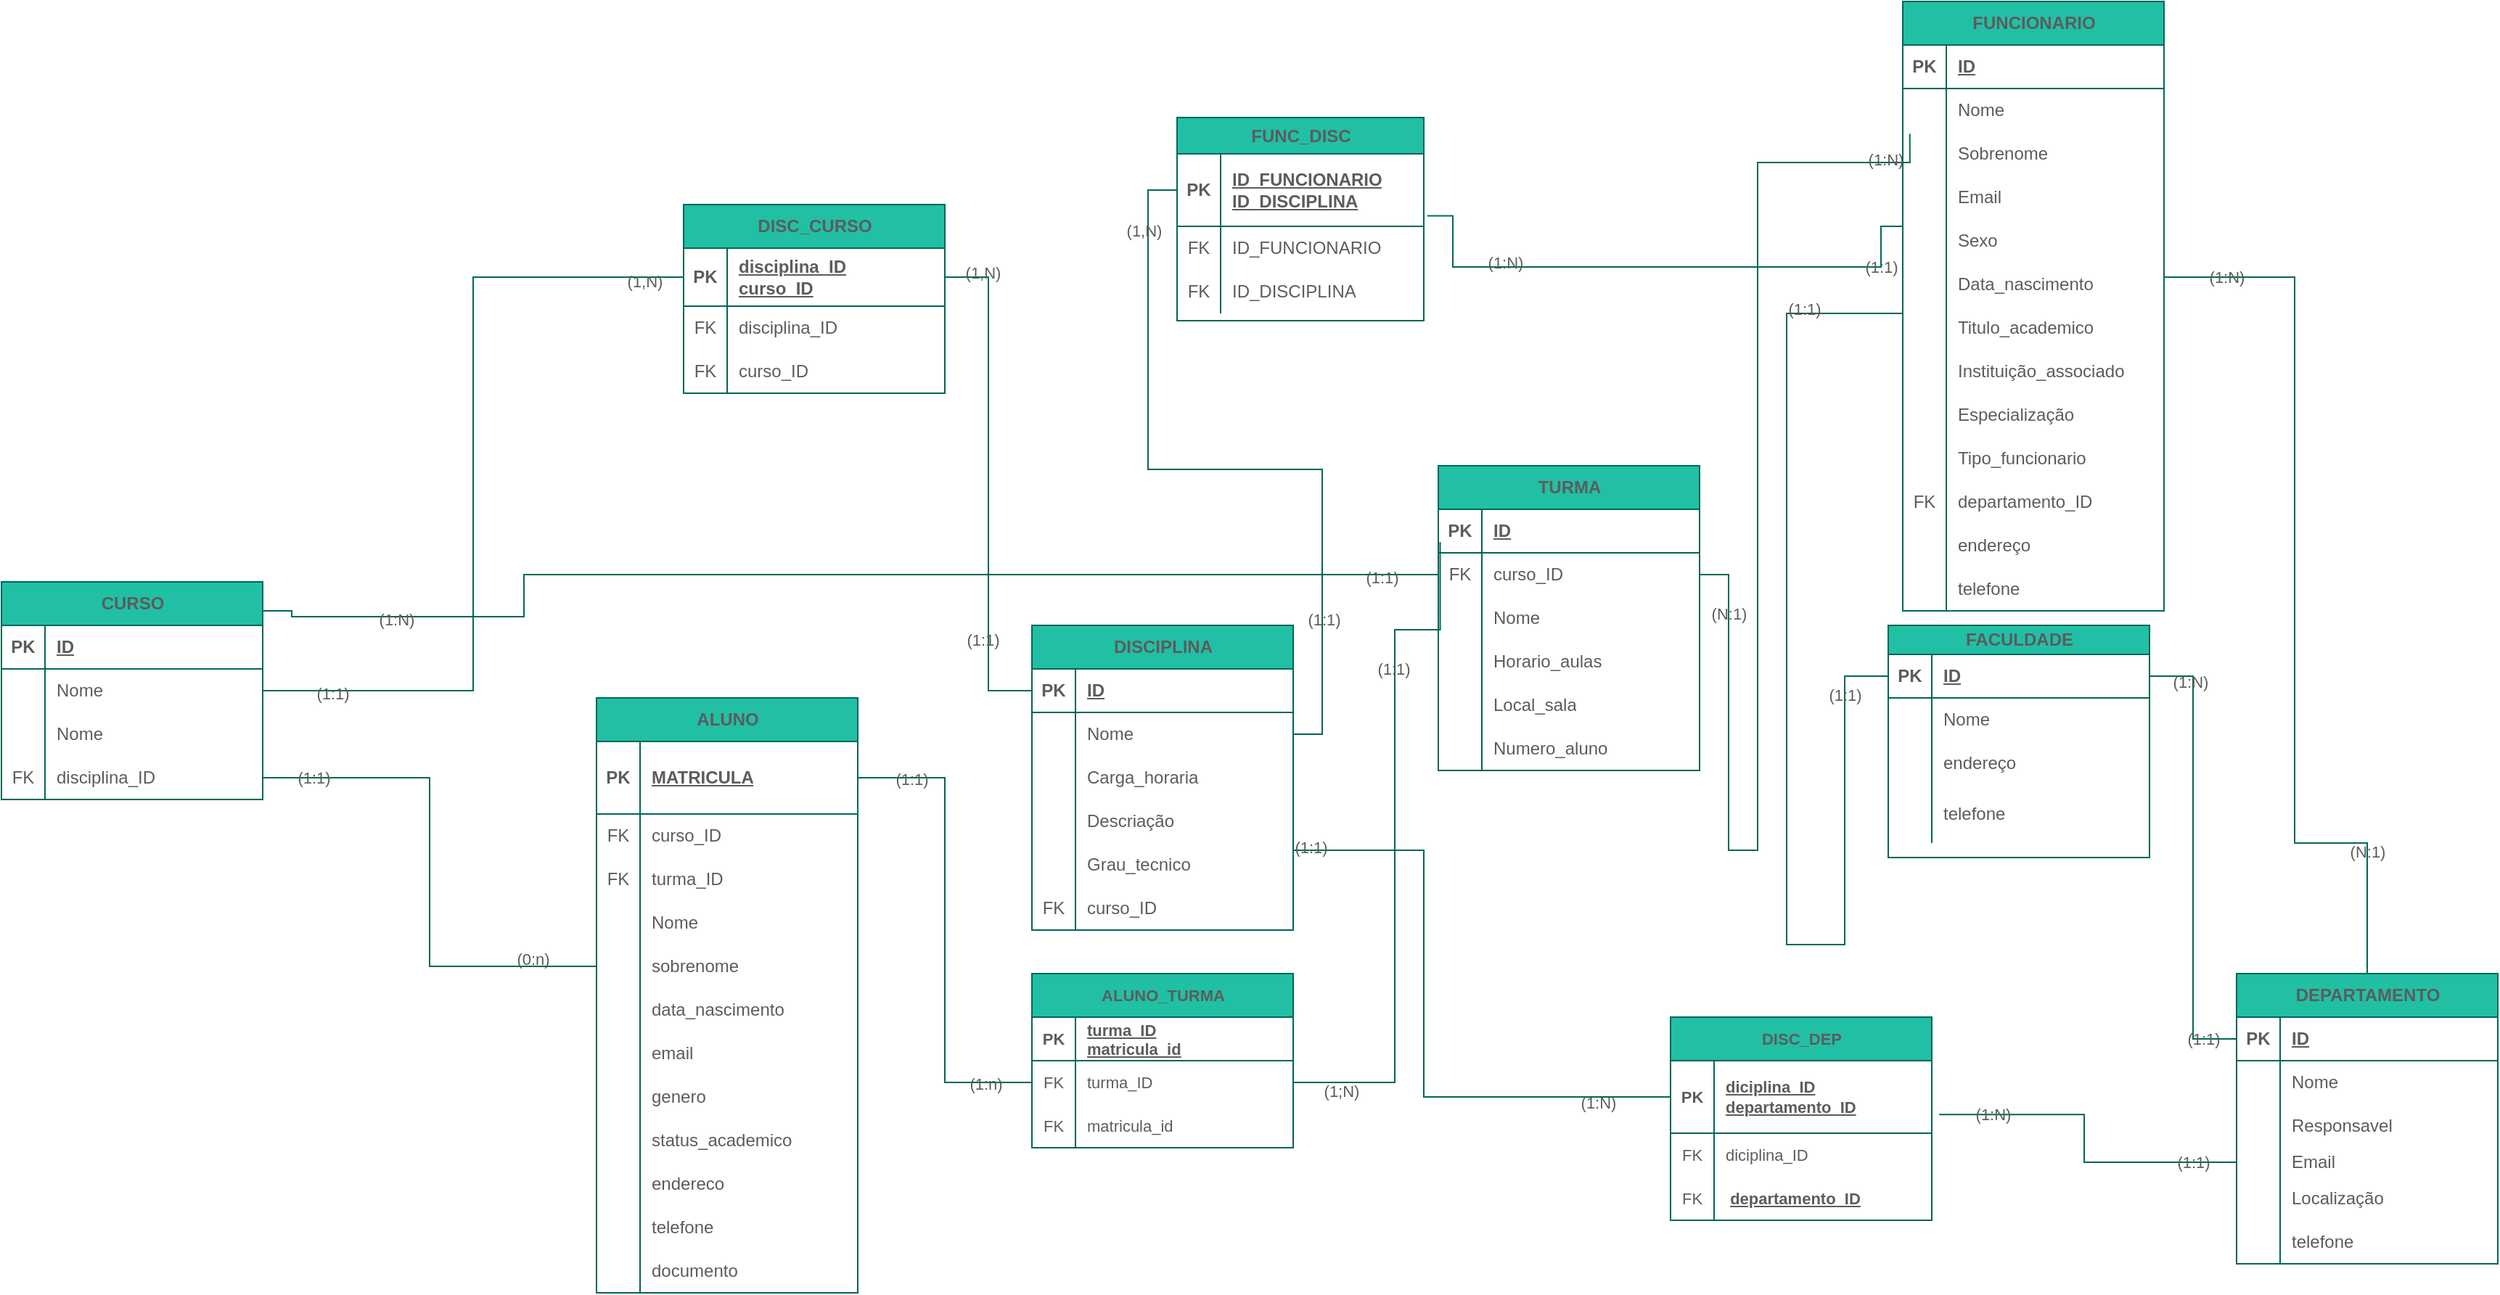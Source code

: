 <mxfile version="22.0.2" type="device">
  <diagram name="Página-1" id="pL9PBX3Dc4LzGBwp7Jsb">
    <mxGraphModel dx="1920" dy="1240" grid="1" gridSize="10" guides="1" tooltips="1" connect="1" arrows="1" fold="1" page="1" pageScale="1" pageWidth="2336" pageHeight="1654" math="0" shadow="0">
      <root>
        <mxCell id="0" />
        <mxCell id="1" parent="0" />
        <mxCell id="8sdiHER5PRbcWPtOHvGB-9" value="ALUNO" style="shape=table;startSize=30;container=1;collapsible=1;childLayout=tableLayout;fixedRows=1;rowLines=0;fontStyle=1;align=center;resizeLast=1;html=1;labelBackgroundColor=none;fillColor=#21C0A5;strokeColor=#006658;fontColor=#5C5C5C;" parent="1" vertex="1">
          <mxGeometry x="440" y="750" width="180" height="410" as="geometry" />
        </mxCell>
        <mxCell id="8sdiHER5PRbcWPtOHvGB-10" value="" style="shape=tableRow;horizontal=0;startSize=0;swimlaneHead=0;swimlaneBody=0;fillColor=none;collapsible=0;dropTarget=0;points=[[0,0.5],[1,0.5]];portConstraint=eastwest;top=0;left=0;right=0;bottom=1;labelBackgroundColor=none;strokeColor=#006658;fontColor=#5C5C5C;" parent="8sdiHER5PRbcWPtOHvGB-9" vertex="1">
          <mxGeometry y="30" width="180" height="50" as="geometry" />
        </mxCell>
        <mxCell id="8sdiHER5PRbcWPtOHvGB-11" value="PK" style="shape=partialRectangle;connectable=0;fillColor=none;top=0;left=0;bottom=0;right=0;fontStyle=1;overflow=hidden;whiteSpace=wrap;html=1;labelBackgroundColor=none;strokeColor=#006658;fontColor=#5C5C5C;" parent="8sdiHER5PRbcWPtOHvGB-10" vertex="1">
          <mxGeometry width="30" height="50" as="geometry">
            <mxRectangle width="30" height="50" as="alternateBounds" />
          </mxGeometry>
        </mxCell>
        <mxCell id="8sdiHER5PRbcWPtOHvGB-12" value="MATRICULA" style="shape=partialRectangle;connectable=0;fillColor=none;top=0;left=0;bottom=0;right=0;align=left;spacingLeft=6;fontStyle=5;overflow=hidden;whiteSpace=wrap;html=1;labelBackgroundColor=none;strokeColor=#006658;fontColor=#5C5C5C;" parent="8sdiHER5PRbcWPtOHvGB-10" vertex="1">
          <mxGeometry x="30" width="150" height="50" as="geometry">
            <mxRectangle width="150" height="50" as="alternateBounds" />
          </mxGeometry>
        </mxCell>
        <mxCell id="Hm3S2y_b4J010QJHZYJf-8" value="" style="shape=tableRow;horizontal=0;startSize=0;swimlaneHead=0;swimlaneBody=0;fillColor=none;collapsible=0;dropTarget=0;points=[[0,0.5],[1,0.5]];portConstraint=eastwest;top=0;left=0;right=0;bottom=0;labelBackgroundColor=none;strokeColor=#006658;fontColor=#5C5C5C;" parent="8sdiHER5PRbcWPtOHvGB-9" vertex="1">
          <mxGeometry y="80" width="180" height="30" as="geometry" />
        </mxCell>
        <mxCell id="Hm3S2y_b4J010QJHZYJf-9" value="FK" style="shape=partialRectangle;connectable=0;fillColor=none;top=0;left=0;bottom=0;right=0;editable=1;overflow=hidden;whiteSpace=wrap;html=1;labelBackgroundColor=none;strokeColor=#006658;fontColor=#5C5C5C;" parent="Hm3S2y_b4J010QJHZYJf-8" vertex="1">
          <mxGeometry width="30" height="30" as="geometry">
            <mxRectangle width="30" height="30" as="alternateBounds" />
          </mxGeometry>
        </mxCell>
        <mxCell id="Hm3S2y_b4J010QJHZYJf-10" value="curso_ID" style="shape=partialRectangle;connectable=0;fillColor=none;top=0;left=0;bottom=0;right=0;align=left;spacingLeft=6;overflow=hidden;whiteSpace=wrap;html=1;labelBackgroundColor=none;strokeColor=#006658;fontColor=#5C5C5C;" parent="Hm3S2y_b4J010QJHZYJf-8" vertex="1">
          <mxGeometry x="30" width="150" height="30" as="geometry">
            <mxRectangle width="150" height="30" as="alternateBounds" />
          </mxGeometry>
        </mxCell>
        <mxCell id="Hm3S2y_b4J010QJHZYJf-5" value="" style="shape=tableRow;horizontal=0;startSize=0;swimlaneHead=0;swimlaneBody=0;fillColor=none;collapsible=0;dropTarget=0;points=[[0,0.5],[1,0.5]];portConstraint=eastwest;top=0;left=0;right=0;bottom=0;labelBackgroundColor=none;strokeColor=#006658;fontColor=#5C5C5C;" parent="8sdiHER5PRbcWPtOHvGB-9" vertex="1">
          <mxGeometry y="110" width="180" height="30" as="geometry" />
        </mxCell>
        <mxCell id="Hm3S2y_b4J010QJHZYJf-6" value="FK" style="shape=partialRectangle;connectable=0;fillColor=none;top=0;left=0;bottom=0;right=0;editable=1;overflow=hidden;whiteSpace=wrap;html=1;labelBackgroundColor=none;strokeColor=#006658;fontColor=#5C5C5C;" parent="Hm3S2y_b4J010QJHZYJf-5" vertex="1">
          <mxGeometry width="30" height="30" as="geometry">
            <mxRectangle width="30" height="30" as="alternateBounds" />
          </mxGeometry>
        </mxCell>
        <mxCell id="Hm3S2y_b4J010QJHZYJf-7" value="turma_ID" style="shape=partialRectangle;connectable=0;fillColor=none;top=0;left=0;bottom=0;right=0;align=left;spacingLeft=6;overflow=hidden;whiteSpace=wrap;html=1;labelBackgroundColor=none;strokeColor=#006658;fontColor=#5C5C5C;" parent="Hm3S2y_b4J010QJHZYJf-5" vertex="1">
          <mxGeometry x="30" width="150" height="30" as="geometry">
            <mxRectangle width="150" height="30" as="alternateBounds" />
          </mxGeometry>
        </mxCell>
        <mxCell id="8sdiHER5PRbcWPtOHvGB-13" value="" style="shape=tableRow;horizontal=0;startSize=0;swimlaneHead=0;swimlaneBody=0;fillColor=none;collapsible=0;dropTarget=0;points=[[0,0.5],[1,0.5]];portConstraint=eastwest;top=0;left=0;right=0;bottom=0;labelBackgroundColor=none;strokeColor=#006658;fontColor=#5C5C5C;" parent="8sdiHER5PRbcWPtOHvGB-9" vertex="1">
          <mxGeometry y="140" width="180" height="30" as="geometry" />
        </mxCell>
        <mxCell id="8sdiHER5PRbcWPtOHvGB-14" value="" style="shape=partialRectangle;connectable=0;fillColor=none;top=0;left=0;bottom=0;right=0;editable=1;overflow=hidden;whiteSpace=wrap;html=1;labelBackgroundColor=none;strokeColor=#006658;fontColor=#5C5C5C;" parent="8sdiHER5PRbcWPtOHvGB-13" vertex="1">
          <mxGeometry width="30" height="30" as="geometry">
            <mxRectangle width="30" height="30" as="alternateBounds" />
          </mxGeometry>
        </mxCell>
        <mxCell id="8sdiHER5PRbcWPtOHvGB-15" value="Nome" style="shape=partialRectangle;connectable=0;fillColor=none;top=0;left=0;bottom=0;right=0;align=left;spacingLeft=6;overflow=hidden;whiteSpace=wrap;html=1;labelBackgroundColor=none;strokeColor=#006658;fontColor=#5C5C5C;" parent="8sdiHER5PRbcWPtOHvGB-13" vertex="1">
          <mxGeometry x="30" width="150" height="30" as="geometry">
            <mxRectangle width="150" height="30" as="alternateBounds" />
          </mxGeometry>
        </mxCell>
        <mxCell id="8sdiHER5PRbcWPtOHvGB-16" value="" style="shape=tableRow;horizontal=0;startSize=0;swimlaneHead=0;swimlaneBody=0;fillColor=none;collapsible=0;dropTarget=0;points=[[0,0.5],[1,0.5]];portConstraint=eastwest;top=0;left=0;right=0;bottom=0;labelBackgroundColor=none;strokeColor=#006658;fontColor=#5C5C5C;" parent="8sdiHER5PRbcWPtOHvGB-9" vertex="1">
          <mxGeometry y="170" width="180" height="30" as="geometry" />
        </mxCell>
        <mxCell id="8sdiHER5PRbcWPtOHvGB-17" value="" style="shape=partialRectangle;connectable=0;fillColor=none;top=0;left=0;bottom=0;right=0;editable=1;overflow=hidden;whiteSpace=wrap;html=1;labelBackgroundColor=none;strokeColor=#006658;fontColor=#5C5C5C;" parent="8sdiHER5PRbcWPtOHvGB-16" vertex="1">
          <mxGeometry width="30" height="30" as="geometry">
            <mxRectangle width="30" height="30" as="alternateBounds" />
          </mxGeometry>
        </mxCell>
        <mxCell id="8sdiHER5PRbcWPtOHvGB-18" value="sobrenome" style="shape=partialRectangle;connectable=0;fillColor=none;top=0;left=0;bottom=0;right=0;align=left;spacingLeft=6;overflow=hidden;whiteSpace=wrap;html=1;labelBackgroundColor=none;strokeColor=#006658;fontColor=#5C5C5C;" parent="8sdiHER5PRbcWPtOHvGB-16" vertex="1">
          <mxGeometry x="30" width="150" height="30" as="geometry">
            <mxRectangle width="150" height="30" as="alternateBounds" />
          </mxGeometry>
        </mxCell>
        <mxCell id="8sdiHER5PRbcWPtOHvGB-19" value="" style="shape=tableRow;horizontal=0;startSize=0;swimlaneHead=0;swimlaneBody=0;fillColor=none;collapsible=0;dropTarget=0;points=[[0,0.5],[1,0.5]];portConstraint=eastwest;top=0;left=0;right=0;bottom=0;labelBackgroundColor=none;strokeColor=#006658;fontColor=#5C5C5C;" parent="8sdiHER5PRbcWPtOHvGB-9" vertex="1">
          <mxGeometry y="200" width="180" height="30" as="geometry" />
        </mxCell>
        <mxCell id="8sdiHER5PRbcWPtOHvGB-20" value="" style="shape=partialRectangle;connectable=0;fillColor=none;top=0;left=0;bottom=0;right=0;editable=1;overflow=hidden;whiteSpace=wrap;html=1;labelBackgroundColor=none;strokeColor=#006658;fontColor=#5C5C5C;" parent="8sdiHER5PRbcWPtOHvGB-19" vertex="1">
          <mxGeometry width="30" height="30" as="geometry">
            <mxRectangle width="30" height="30" as="alternateBounds" />
          </mxGeometry>
        </mxCell>
        <mxCell id="8sdiHER5PRbcWPtOHvGB-21" value="data_nascimento" style="shape=partialRectangle;connectable=0;fillColor=none;top=0;left=0;bottom=0;right=0;align=left;spacingLeft=6;overflow=hidden;whiteSpace=wrap;html=1;labelBackgroundColor=none;strokeColor=#006658;fontColor=#5C5C5C;" parent="8sdiHER5PRbcWPtOHvGB-19" vertex="1">
          <mxGeometry x="30" width="150" height="30" as="geometry">
            <mxRectangle width="150" height="30" as="alternateBounds" />
          </mxGeometry>
        </mxCell>
        <mxCell id="8sdiHER5PRbcWPtOHvGB-22" value="" style="shape=tableRow;horizontal=0;startSize=0;swimlaneHead=0;swimlaneBody=0;fillColor=none;collapsible=0;dropTarget=0;points=[[0,0.5],[1,0.5]];portConstraint=eastwest;top=0;left=0;right=0;bottom=0;labelBackgroundColor=none;strokeColor=#006658;fontColor=#5C5C5C;" parent="8sdiHER5PRbcWPtOHvGB-9" vertex="1">
          <mxGeometry y="230" width="180" height="30" as="geometry" />
        </mxCell>
        <mxCell id="8sdiHER5PRbcWPtOHvGB-23" value="" style="shape=partialRectangle;connectable=0;fillColor=none;top=0;left=0;bottom=0;right=0;editable=1;overflow=hidden;whiteSpace=wrap;html=1;labelBackgroundColor=none;strokeColor=#006658;fontColor=#5C5C5C;" parent="8sdiHER5PRbcWPtOHvGB-22" vertex="1">
          <mxGeometry width="30" height="30" as="geometry">
            <mxRectangle width="30" height="30" as="alternateBounds" />
          </mxGeometry>
        </mxCell>
        <mxCell id="8sdiHER5PRbcWPtOHvGB-24" value="email" style="shape=partialRectangle;connectable=0;fillColor=none;top=0;left=0;bottom=0;right=0;align=left;spacingLeft=6;overflow=hidden;whiteSpace=wrap;html=1;labelBackgroundColor=none;strokeColor=#006658;fontColor=#5C5C5C;" parent="8sdiHER5PRbcWPtOHvGB-22" vertex="1">
          <mxGeometry x="30" width="150" height="30" as="geometry">
            <mxRectangle width="150" height="30" as="alternateBounds" />
          </mxGeometry>
        </mxCell>
        <mxCell id="8sdiHER5PRbcWPtOHvGB-25" value="" style="shape=tableRow;horizontal=0;startSize=0;swimlaneHead=0;swimlaneBody=0;fillColor=none;collapsible=0;dropTarget=0;points=[[0,0.5],[1,0.5]];portConstraint=eastwest;top=0;left=0;right=0;bottom=0;labelBackgroundColor=none;strokeColor=#006658;fontColor=#5C5C5C;" parent="8sdiHER5PRbcWPtOHvGB-9" vertex="1">
          <mxGeometry y="260" width="180" height="30" as="geometry" />
        </mxCell>
        <mxCell id="8sdiHER5PRbcWPtOHvGB-26" value="" style="shape=partialRectangle;connectable=0;fillColor=none;top=0;left=0;bottom=0;right=0;editable=1;overflow=hidden;whiteSpace=wrap;html=1;labelBackgroundColor=none;strokeColor=#006658;fontColor=#5C5C5C;" parent="8sdiHER5PRbcWPtOHvGB-25" vertex="1">
          <mxGeometry width="30" height="30" as="geometry">
            <mxRectangle width="30" height="30" as="alternateBounds" />
          </mxGeometry>
        </mxCell>
        <mxCell id="8sdiHER5PRbcWPtOHvGB-27" value="genero" style="shape=partialRectangle;connectable=0;fillColor=none;top=0;left=0;bottom=0;right=0;align=left;spacingLeft=6;overflow=hidden;whiteSpace=wrap;html=1;labelBackgroundColor=none;strokeColor=#006658;fontColor=#5C5C5C;" parent="8sdiHER5PRbcWPtOHvGB-25" vertex="1">
          <mxGeometry x="30" width="150" height="30" as="geometry">
            <mxRectangle width="150" height="30" as="alternateBounds" />
          </mxGeometry>
        </mxCell>
        <mxCell id="8sdiHER5PRbcWPtOHvGB-247" value="" style="shape=tableRow;horizontal=0;startSize=0;swimlaneHead=0;swimlaneBody=0;fillColor=none;collapsible=0;dropTarget=0;points=[[0,0.5],[1,0.5]];portConstraint=eastwest;top=0;left=0;right=0;bottom=0;labelBackgroundColor=none;strokeColor=#006658;fontColor=#5C5C5C;" parent="8sdiHER5PRbcWPtOHvGB-9" vertex="1">
          <mxGeometry y="290" width="180" height="30" as="geometry" />
        </mxCell>
        <mxCell id="8sdiHER5PRbcWPtOHvGB-248" value="" style="shape=partialRectangle;connectable=0;fillColor=none;top=0;left=0;bottom=0;right=0;editable=1;overflow=hidden;whiteSpace=wrap;html=1;labelBackgroundColor=none;strokeColor=#006658;fontColor=#5C5C5C;" parent="8sdiHER5PRbcWPtOHvGB-247" vertex="1">
          <mxGeometry width="30" height="30" as="geometry">
            <mxRectangle width="30" height="30" as="alternateBounds" />
          </mxGeometry>
        </mxCell>
        <mxCell id="8sdiHER5PRbcWPtOHvGB-249" value="status_academico" style="shape=partialRectangle;connectable=0;fillColor=none;top=0;left=0;bottom=0;right=0;align=left;spacingLeft=6;overflow=hidden;whiteSpace=wrap;html=1;labelBackgroundColor=none;strokeColor=#006658;fontColor=#5C5C5C;" parent="8sdiHER5PRbcWPtOHvGB-247" vertex="1">
          <mxGeometry x="30" width="150" height="30" as="geometry">
            <mxRectangle width="150" height="30" as="alternateBounds" />
          </mxGeometry>
        </mxCell>
        <mxCell id="8sdiHER5PRbcWPtOHvGB-250" value="" style="shape=tableRow;horizontal=0;startSize=0;swimlaneHead=0;swimlaneBody=0;fillColor=none;collapsible=0;dropTarget=0;points=[[0,0.5],[1,0.5]];portConstraint=eastwest;top=0;left=0;right=0;bottom=0;labelBackgroundColor=none;strokeColor=#006658;fontColor=#5C5C5C;" parent="8sdiHER5PRbcWPtOHvGB-9" vertex="1">
          <mxGeometry y="320" width="180" height="30" as="geometry" />
        </mxCell>
        <mxCell id="8sdiHER5PRbcWPtOHvGB-251" value="" style="shape=partialRectangle;connectable=0;fillColor=none;top=0;left=0;bottom=0;right=0;editable=1;overflow=hidden;whiteSpace=wrap;html=1;labelBackgroundColor=none;strokeColor=#006658;fontColor=#5C5C5C;" parent="8sdiHER5PRbcWPtOHvGB-250" vertex="1">
          <mxGeometry width="30" height="30" as="geometry">
            <mxRectangle width="30" height="30" as="alternateBounds" />
          </mxGeometry>
        </mxCell>
        <mxCell id="8sdiHER5PRbcWPtOHvGB-252" value="endereco" style="shape=partialRectangle;connectable=0;fillColor=none;top=0;left=0;bottom=0;right=0;align=left;spacingLeft=6;overflow=hidden;whiteSpace=wrap;html=1;labelBackgroundColor=none;strokeColor=#006658;fontColor=#5C5C5C;" parent="8sdiHER5PRbcWPtOHvGB-250" vertex="1">
          <mxGeometry x="30" width="150" height="30" as="geometry">
            <mxRectangle width="150" height="30" as="alternateBounds" />
          </mxGeometry>
        </mxCell>
        <mxCell id="8sdiHER5PRbcWPtOHvGB-253" value="" style="shape=tableRow;horizontal=0;startSize=0;swimlaneHead=0;swimlaneBody=0;fillColor=none;collapsible=0;dropTarget=0;points=[[0,0.5],[1,0.5]];portConstraint=eastwest;top=0;left=0;right=0;bottom=0;labelBackgroundColor=none;strokeColor=#006658;fontColor=#5C5C5C;" parent="8sdiHER5PRbcWPtOHvGB-9" vertex="1">
          <mxGeometry y="350" width="180" height="30" as="geometry" />
        </mxCell>
        <mxCell id="8sdiHER5PRbcWPtOHvGB-254" value="" style="shape=partialRectangle;connectable=0;fillColor=none;top=0;left=0;bottom=0;right=0;editable=1;overflow=hidden;whiteSpace=wrap;html=1;labelBackgroundColor=none;strokeColor=#006658;fontColor=#5C5C5C;" parent="8sdiHER5PRbcWPtOHvGB-253" vertex="1">
          <mxGeometry width="30" height="30" as="geometry">
            <mxRectangle width="30" height="30" as="alternateBounds" />
          </mxGeometry>
        </mxCell>
        <mxCell id="8sdiHER5PRbcWPtOHvGB-255" value="telefone" style="shape=partialRectangle;connectable=0;fillColor=none;top=0;left=0;bottom=0;right=0;align=left;spacingLeft=6;overflow=hidden;whiteSpace=wrap;html=1;labelBackgroundColor=none;strokeColor=#006658;fontColor=#5C5C5C;" parent="8sdiHER5PRbcWPtOHvGB-253" vertex="1">
          <mxGeometry x="30" width="150" height="30" as="geometry">
            <mxRectangle width="150" height="30" as="alternateBounds" />
          </mxGeometry>
        </mxCell>
        <mxCell id="8sdiHER5PRbcWPtOHvGB-28" value="" style="shape=tableRow;horizontal=0;startSize=0;swimlaneHead=0;swimlaneBody=0;fillColor=none;collapsible=0;dropTarget=0;points=[[0,0.5],[1,0.5]];portConstraint=eastwest;top=0;left=0;right=0;bottom=0;labelBackgroundColor=none;strokeColor=#006658;fontColor=#5C5C5C;" parent="8sdiHER5PRbcWPtOHvGB-9" vertex="1">
          <mxGeometry y="380" width="180" height="30" as="geometry" />
        </mxCell>
        <mxCell id="8sdiHER5PRbcWPtOHvGB-29" value="" style="shape=partialRectangle;connectable=0;fillColor=none;top=0;left=0;bottom=0;right=0;editable=1;overflow=hidden;whiteSpace=wrap;html=1;labelBackgroundColor=none;strokeColor=#006658;fontColor=#5C5C5C;" parent="8sdiHER5PRbcWPtOHvGB-28" vertex="1">
          <mxGeometry width="30" height="30" as="geometry">
            <mxRectangle width="30" height="30" as="alternateBounds" />
          </mxGeometry>
        </mxCell>
        <mxCell id="8sdiHER5PRbcWPtOHvGB-30" value="documento" style="shape=partialRectangle;connectable=0;fillColor=none;top=0;left=0;bottom=0;right=0;align=left;spacingLeft=6;overflow=hidden;whiteSpace=wrap;html=1;labelBackgroundColor=none;strokeColor=#006658;fontColor=#5C5C5C;" parent="8sdiHER5PRbcWPtOHvGB-28" vertex="1">
          <mxGeometry x="30" width="150" height="30" as="geometry">
            <mxRectangle width="150" height="30" as="alternateBounds" />
          </mxGeometry>
        </mxCell>
        <mxCell id="8sdiHER5PRbcWPtOHvGB-31" value="FUNCIONARIO" style="shape=table;startSize=30;container=1;collapsible=1;childLayout=tableLayout;fixedRows=1;rowLines=0;fontStyle=1;align=center;resizeLast=1;html=1;labelBackgroundColor=none;fillColor=#21C0A5;strokeColor=#006658;fontColor=#5C5C5C;" parent="1" vertex="1">
          <mxGeometry x="1340" y="270" width="180" height="420" as="geometry" />
        </mxCell>
        <mxCell id="8sdiHER5PRbcWPtOHvGB-32" value="" style="shape=tableRow;horizontal=0;startSize=0;swimlaneHead=0;swimlaneBody=0;fillColor=none;collapsible=0;dropTarget=0;points=[[0,0.5],[1,0.5]];portConstraint=eastwest;top=0;left=0;right=0;bottom=1;labelBackgroundColor=none;strokeColor=#006658;fontColor=#5C5C5C;" parent="8sdiHER5PRbcWPtOHvGB-31" vertex="1">
          <mxGeometry y="30" width="180" height="30" as="geometry" />
        </mxCell>
        <mxCell id="8sdiHER5PRbcWPtOHvGB-33" value="PK" style="shape=partialRectangle;connectable=0;fillColor=none;top=0;left=0;bottom=0;right=0;fontStyle=1;overflow=hidden;whiteSpace=wrap;html=1;labelBackgroundColor=none;strokeColor=#006658;fontColor=#5C5C5C;" parent="8sdiHER5PRbcWPtOHvGB-32" vertex="1">
          <mxGeometry width="30" height="30" as="geometry">
            <mxRectangle width="30" height="30" as="alternateBounds" />
          </mxGeometry>
        </mxCell>
        <mxCell id="8sdiHER5PRbcWPtOHvGB-34" value="ID" style="shape=partialRectangle;connectable=0;fillColor=none;top=0;left=0;bottom=0;right=0;align=left;spacingLeft=6;fontStyle=5;overflow=hidden;whiteSpace=wrap;html=1;labelBackgroundColor=none;strokeColor=#006658;fontColor=#5C5C5C;" parent="8sdiHER5PRbcWPtOHvGB-32" vertex="1">
          <mxGeometry x="30" width="150" height="30" as="geometry">
            <mxRectangle width="150" height="30" as="alternateBounds" />
          </mxGeometry>
        </mxCell>
        <mxCell id="8sdiHER5PRbcWPtOHvGB-35" value="" style="shape=tableRow;horizontal=0;startSize=0;swimlaneHead=0;swimlaneBody=0;fillColor=none;collapsible=0;dropTarget=0;points=[[0,0.5],[1,0.5]];portConstraint=eastwest;top=0;left=0;right=0;bottom=0;labelBackgroundColor=none;strokeColor=#006658;fontColor=#5C5C5C;" parent="8sdiHER5PRbcWPtOHvGB-31" vertex="1">
          <mxGeometry y="60" width="180" height="30" as="geometry" />
        </mxCell>
        <mxCell id="8sdiHER5PRbcWPtOHvGB-36" value="" style="shape=partialRectangle;connectable=0;fillColor=none;top=0;left=0;bottom=0;right=0;editable=1;overflow=hidden;whiteSpace=wrap;html=1;labelBackgroundColor=none;strokeColor=#006658;fontColor=#5C5C5C;" parent="8sdiHER5PRbcWPtOHvGB-35" vertex="1">
          <mxGeometry width="30" height="30" as="geometry">
            <mxRectangle width="30" height="30" as="alternateBounds" />
          </mxGeometry>
        </mxCell>
        <mxCell id="8sdiHER5PRbcWPtOHvGB-37" value="Nome" style="shape=partialRectangle;connectable=0;fillColor=none;top=0;left=0;bottom=0;right=0;align=left;spacingLeft=6;overflow=hidden;whiteSpace=wrap;html=1;labelBackgroundColor=none;strokeColor=#006658;fontColor=#5C5C5C;" parent="8sdiHER5PRbcWPtOHvGB-35" vertex="1">
          <mxGeometry x="30" width="150" height="30" as="geometry">
            <mxRectangle width="150" height="30" as="alternateBounds" />
          </mxGeometry>
        </mxCell>
        <mxCell id="8sdiHER5PRbcWPtOHvGB-38" value="" style="shape=tableRow;horizontal=0;startSize=0;swimlaneHead=0;swimlaneBody=0;fillColor=none;collapsible=0;dropTarget=0;points=[[0,0.5],[1,0.5]];portConstraint=eastwest;top=0;left=0;right=0;bottom=0;labelBackgroundColor=none;strokeColor=#006658;fontColor=#5C5C5C;" parent="8sdiHER5PRbcWPtOHvGB-31" vertex="1">
          <mxGeometry y="90" width="180" height="30" as="geometry" />
        </mxCell>
        <mxCell id="8sdiHER5PRbcWPtOHvGB-39" value="" style="shape=partialRectangle;connectable=0;fillColor=none;top=0;left=0;bottom=0;right=0;editable=1;overflow=hidden;whiteSpace=wrap;html=1;labelBackgroundColor=none;strokeColor=#006658;fontColor=#5C5C5C;" parent="8sdiHER5PRbcWPtOHvGB-38" vertex="1">
          <mxGeometry width="30" height="30" as="geometry">
            <mxRectangle width="30" height="30" as="alternateBounds" />
          </mxGeometry>
        </mxCell>
        <mxCell id="8sdiHER5PRbcWPtOHvGB-40" value="Sobrenome" style="shape=partialRectangle;connectable=0;fillColor=none;top=0;left=0;bottom=0;right=0;align=left;spacingLeft=6;overflow=hidden;whiteSpace=wrap;html=1;labelBackgroundColor=none;strokeColor=#006658;fontColor=#5C5C5C;" parent="8sdiHER5PRbcWPtOHvGB-38" vertex="1">
          <mxGeometry x="30" width="150" height="30" as="geometry">
            <mxRectangle width="150" height="30" as="alternateBounds" />
          </mxGeometry>
        </mxCell>
        <mxCell id="8sdiHER5PRbcWPtOHvGB-41" value="" style="shape=tableRow;horizontal=0;startSize=0;swimlaneHead=0;swimlaneBody=0;fillColor=none;collapsible=0;dropTarget=0;points=[[0,0.5],[1,0.5]];portConstraint=eastwest;top=0;left=0;right=0;bottom=0;labelBackgroundColor=none;strokeColor=#006658;fontColor=#5C5C5C;" parent="8sdiHER5PRbcWPtOHvGB-31" vertex="1">
          <mxGeometry y="120" width="180" height="30" as="geometry" />
        </mxCell>
        <mxCell id="8sdiHER5PRbcWPtOHvGB-42" value="" style="shape=partialRectangle;connectable=0;fillColor=none;top=0;left=0;bottom=0;right=0;editable=1;overflow=hidden;whiteSpace=wrap;html=1;labelBackgroundColor=none;strokeColor=#006658;fontColor=#5C5C5C;" parent="8sdiHER5PRbcWPtOHvGB-41" vertex="1">
          <mxGeometry width="30" height="30" as="geometry">
            <mxRectangle width="30" height="30" as="alternateBounds" />
          </mxGeometry>
        </mxCell>
        <mxCell id="8sdiHER5PRbcWPtOHvGB-43" value="Email" style="shape=partialRectangle;connectable=0;fillColor=none;top=0;left=0;bottom=0;right=0;align=left;spacingLeft=6;overflow=hidden;whiteSpace=wrap;html=1;labelBackgroundColor=none;strokeColor=#006658;fontColor=#5C5C5C;" parent="8sdiHER5PRbcWPtOHvGB-41" vertex="1">
          <mxGeometry x="30" width="150" height="30" as="geometry">
            <mxRectangle width="150" height="30" as="alternateBounds" />
          </mxGeometry>
        </mxCell>
        <mxCell id="8sdiHER5PRbcWPtOHvGB-44" value="" style="shape=tableRow;horizontal=0;startSize=0;swimlaneHead=0;swimlaneBody=0;fillColor=none;collapsible=0;dropTarget=0;points=[[0,0.5],[1,0.5]];portConstraint=eastwest;top=0;left=0;right=0;bottom=0;labelBackgroundColor=none;strokeColor=#006658;fontColor=#5C5C5C;" parent="8sdiHER5PRbcWPtOHvGB-31" vertex="1">
          <mxGeometry y="150" width="180" height="30" as="geometry" />
        </mxCell>
        <mxCell id="8sdiHER5PRbcWPtOHvGB-45" value="" style="shape=partialRectangle;connectable=0;fillColor=none;top=0;left=0;bottom=0;right=0;editable=1;overflow=hidden;whiteSpace=wrap;html=1;labelBackgroundColor=none;strokeColor=#006658;fontColor=#5C5C5C;" parent="8sdiHER5PRbcWPtOHvGB-44" vertex="1">
          <mxGeometry width="30" height="30" as="geometry">
            <mxRectangle width="30" height="30" as="alternateBounds" />
          </mxGeometry>
        </mxCell>
        <mxCell id="8sdiHER5PRbcWPtOHvGB-46" value="Sexo" style="shape=partialRectangle;connectable=0;fillColor=none;top=0;left=0;bottom=0;right=0;align=left;spacingLeft=6;overflow=hidden;whiteSpace=wrap;html=1;labelBackgroundColor=none;strokeColor=#006658;fontColor=#5C5C5C;" parent="8sdiHER5PRbcWPtOHvGB-44" vertex="1">
          <mxGeometry x="30" width="150" height="30" as="geometry">
            <mxRectangle width="150" height="30" as="alternateBounds" />
          </mxGeometry>
        </mxCell>
        <mxCell id="8sdiHER5PRbcWPtOHvGB-47" value="" style="shape=tableRow;horizontal=0;startSize=0;swimlaneHead=0;swimlaneBody=0;fillColor=none;collapsible=0;dropTarget=0;points=[[0,0.5],[1,0.5]];portConstraint=eastwest;top=0;left=0;right=0;bottom=0;labelBackgroundColor=none;strokeColor=#006658;fontColor=#5C5C5C;" parent="8sdiHER5PRbcWPtOHvGB-31" vertex="1">
          <mxGeometry y="180" width="180" height="30" as="geometry" />
        </mxCell>
        <mxCell id="8sdiHER5PRbcWPtOHvGB-48" value="" style="shape=partialRectangle;connectable=0;fillColor=none;top=0;left=0;bottom=0;right=0;editable=1;overflow=hidden;whiteSpace=wrap;html=1;labelBackgroundColor=none;strokeColor=#006658;fontColor=#5C5C5C;" parent="8sdiHER5PRbcWPtOHvGB-47" vertex="1">
          <mxGeometry width="30" height="30" as="geometry">
            <mxRectangle width="30" height="30" as="alternateBounds" />
          </mxGeometry>
        </mxCell>
        <mxCell id="8sdiHER5PRbcWPtOHvGB-49" value="Data_nascimento" style="shape=partialRectangle;connectable=0;fillColor=none;top=0;left=0;bottom=0;right=0;align=left;spacingLeft=6;overflow=hidden;whiteSpace=wrap;html=1;labelBackgroundColor=none;strokeColor=#006658;fontColor=#5C5C5C;" parent="8sdiHER5PRbcWPtOHvGB-47" vertex="1">
          <mxGeometry x="30" width="150" height="30" as="geometry">
            <mxRectangle width="150" height="30" as="alternateBounds" />
          </mxGeometry>
        </mxCell>
        <mxCell id="8sdiHER5PRbcWPtOHvGB-50" value="" style="shape=tableRow;horizontal=0;startSize=0;swimlaneHead=0;swimlaneBody=0;fillColor=none;collapsible=0;dropTarget=0;points=[[0,0.5],[1,0.5]];portConstraint=eastwest;top=0;left=0;right=0;bottom=0;labelBackgroundColor=none;strokeColor=#006658;fontColor=#5C5C5C;" parent="8sdiHER5PRbcWPtOHvGB-31" vertex="1">
          <mxGeometry y="210" width="180" height="30" as="geometry" />
        </mxCell>
        <mxCell id="8sdiHER5PRbcWPtOHvGB-51" value="" style="shape=partialRectangle;connectable=0;fillColor=none;top=0;left=0;bottom=0;right=0;editable=1;overflow=hidden;whiteSpace=wrap;html=1;labelBackgroundColor=none;strokeColor=#006658;fontColor=#5C5C5C;" parent="8sdiHER5PRbcWPtOHvGB-50" vertex="1">
          <mxGeometry width="30" height="30" as="geometry">
            <mxRectangle width="30" height="30" as="alternateBounds" />
          </mxGeometry>
        </mxCell>
        <mxCell id="8sdiHER5PRbcWPtOHvGB-52" value="Titulo_academico" style="shape=partialRectangle;connectable=0;fillColor=none;top=0;left=0;bottom=0;right=0;align=left;spacingLeft=6;overflow=hidden;whiteSpace=wrap;html=1;labelBackgroundColor=none;strokeColor=#006658;fontColor=#5C5C5C;" parent="8sdiHER5PRbcWPtOHvGB-50" vertex="1">
          <mxGeometry x="30" width="150" height="30" as="geometry">
            <mxRectangle width="150" height="30" as="alternateBounds" />
          </mxGeometry>
        </mxCell>
        <mxCell id="8sdiHER5PRbcWPtOHvGB-53" value="" style="shape=tableRow;horizontal=0;startSize=0;swimlaneHead=0;swimlaneBody=0;fillColor=none;collapsible=0;dropTarget=0;points=[[0,0.5],[1,0.5]];portConstraint=eastwest;top=0;left=0;right=0;bottom=0;labelBackgroundColor=none;strokeColor=#006658;fontColor=#5C5C5C;" parent="8sdiHER5PRbcWPtOHvGB-31" vertex="1">
          <mxGeometry y="240" width="180" height="30" as="geometry" />
        </mxCell>
        <mxCell id="8sdiHER5PRbcWPtOHvGB-54" value="" style="shape=partialRectangle;connectable=0;fillColor=none;top=0;left=0;bottom=0;right=0;editable=1;overflow=hidden;whiteSpace=wrap;html=1;labelBackgroundColor=none;strokeColor=#006658;fontColor=#5C5C5C;" parent="8sdiHER5PRbcWPtOHvGB-53" vertex="1">
          <mxGeometry width="30" height="30" as="geometry">
            <mxRectangle width="30" height="30" as="alternateBounds" />
          </mxGeometry>
        </mxCell>
        <mxCell id="8sdiHER5PRbcWPtOHvGB-55" value="Instituição_associado" style="shape=partialRectangle;connectable=0;fillColor=none;top=0;left=0;bottom=0;right=0;align=left;spacingLeft=6;overflow=hidden;whiteSpace=wrap;html=1;labelBackgroundColor=none;strokeColor=#006658;fontColor=#5C5C5C;" parent="8sdiHER5PRbcWPtOHvGB-53" vertex="1">
          <mxGeometry x="30" width="150" height="30" as="geometry">
            <mxRectangle width="150" height="30" as="alternateBounds" />
          </mxGeometry>
        </mxCell>
        <mxCell id="8sdiHER5PRbcWPtOHvGB-56" value="" style="shape=tableRow;horizontal=0;startSize=0;swimlaneHead=0;swimlaneBody=0;fillColor=none;collapsible=0;dropTarget=0;points=[[0,0.5],[1,0.5]];portConstraint=eastwest;top=0;left=0;right=0;bottom=0;labelBackgroundColor=none;strokeColor=#006658;fontColor=#5C5C5C;" parent="8sdiHER5PRbcWPtOHvGB-31" vertex="1">
          <mxGeometry y="270" width="180" height="30" as="geometry" />
        </mxCell>
        <mxCell id="8sdiHER5PRbcWPtOHvGB-57" value="" style="shape=partialRectangle;connectable=0;fillColor=none;top=0;left=0;bottom=0;right=0;editable=1;overflow=hidden;whiteSpace=wrap;html=1;labelBackgroundColor=none;strokeColor=#006658;fontColor=#5C5C5C;" parent="8sdiHER5PRbcWPtOHvGB-56" vertex="1">
          <mxGeometry width="30" height="30" as="geometry">
            <mxRectangle width="30" height="30" as="alternateBounds" />
          </mxGeometry>
        </mxCell>
        <mxCell id="8sdiHER5PRbcWPtOHvGB-58" value="Especialização" style="shape=partialRectangle;connectable=0;fillColor=none;top=0;left=0;bottom=0;right=0;align=left;spacingLeft=6;overflow=hidden;whiteSpace=wrap;html=1;labelBackgroundColor=none;strokeColor=#006658;fontColor=#5C5C5C;" parent="8sdiHER5PRbcWPtOHvGB-56" vertex="1">
          <mxGeometry x="30" width="150" height="30" as="geometry">
            <mxRectangle width="150" height="30" as="alternateBounds" />
          </mxGeometry>
        </mxCell>
        <mxCell id="Hm3S2y_b4J010QJHZYJf-13" value="" style="shape=tableRow;horizontal=0;startSize=0;swimlaneHead=0;swimlaneBody=0;fillColor=none;collapsible=0;dropTarget=0;points=[[0,0.5],[1,0.5]];portConstraint=eastwest;top=0;left=0;right=0;bottom=0;labelBackgroundColor=none;strokeColor=#006658;fontColor=#5C5C5C;" parent="8sdiHER5PRbcWPtOHvGB-31" vertex="1">
          <mxGeometry y="300" width="180" height="30" as="geometry" />
        </mxCell>
        <mxCell id="Hm3S2y_b4J010QJHZYJf-14" value="" style="shape=partialRectangle;connectable=0;fillColor=none;top=0;left=0;bottom=0;right=0;editable=1;overflow=hidden;whiteSpace=wrap;html=1;labelBackgroundColor=none;strokeColor=#006658;fontColor=#5C5C5C;" parent="Hm3S2y_b4J010QJHZYJf-13" vertex="1">
          <mxGeometry width="30" height="30" as="geometry">
            <mxRectangle width="30" height="30" as="alternateBounds" />
          </mxGeometry>
        </mxCell>
        <mxCell id="Hm3S2y_b4J010QJHZYJf-15" value="Tipo_funcionario" style="shape=partialRectangle;connectable=0;fillColor=none;top=0;left=0;bottom=0;right=0;align=left;spacingLeft=6;overflow=hidden;whiteSpace=wrap;html=1;labelBackgroundColor=none;strokeColor=#006658;fontColor=#5C5C5C;" parent="Hm3S2y_b4J010QJHZYJf-13" vertex="1">
          <mxGeometry x="30" width="150" height="30" as="geometry">
            <mxRectangle width="150" height="30" as="alternateBounds" />
          </mxGeometry>
        </mxCell>
        <mxCell id="8sdiHER5PRbcWPtOHvGB-241" value="" style="shape=tableRow;horizontal=0;startSize=0;swimlaneHead=0;swimlaneBody=0;fillColor=none;collapsible=0;dropTarget=0;points=[[0,0.5],[1,0.5]];portConstraint=eastwest;top=0;left=0;right=0;bottom=0;labelBackgroundColor=none;strokeColor=#006658;fontColor=#5C5C5C;" parent="8sdiHER5PRbcWPtOHvGB-31" vertex="1">
          <mxGeometry y="330" width="180" height="30" as="geometry" />
        </mxCell>
        <mxCell id="8sdiHER5PRbcWPtOHvGB-242" value="FK" style="shape=partialRectangle;connectable=0;fillColor=none;top=0;left=0;bottom=0;right=0;editable=1;overflow=hidden;whiteSpace=wrap;html=1;labelBackgroundColor=none;strokeColor=#006658;fontColor=#5C5C5C;" parent="8sdiHER5PRbcWPtOHvGB-241" vertex="1">
          <mxGeometry width="30" height="30" as="geometry">
            <mxRectangle width="30" height="30" as="alternateBounds" />
          </mxGeometry>
        </mxCell>
        <mxCell id="8sdiHER5PRbcWPtOHvGB-243" value="departamento_ID" style="shape=partialRectangle;connectable=0;fillColor=none;top=0;left=0;bottom=0;right=0;align=left;spacingLeft=6;overflow=hidden;whiteSpace=wrap;html=1;labelBackgroundColor=none;strokeColor=#006658;fontColor=#5C5C5C;" parent="8sdiHER5PRbcWPtOHvGB-241" vertex="1">
          <mxGeometry x="30" width="150" height="30" as="geometry">
            <mxRectangle width="150" height="30" as="alternateBounds" />
          </mxGeometry>
        </mxCell>
        <mxCell id="8sdiHER5PRbcWPtOHvGB-244" value="" style="shape=tableRow;horizontal=0;startSize=0;swimlaneHead=0;swimlaneBody=0;fillColor=none;collapsible=0;dropTarget=0;points=[[0,0.5],[1,0.5]];portConstraint=eastwest;top=0;left=0;right=0;bottom=0;labelBackgroundColor=none;strokeColor=#006658;fontColor=#5C5C5C;" parent="8sdiHER5PRbcWPtOHvGB-31" vertex="1">
          <mxGeometry y="360" width="180" height="30" as="geometry" />
        </mxCell>
        <mxCell id="8sdiHER5PRbcWPtOHvGB-245" value="" style="shape=partialRectangle;connectable=0;fillColor=none;top=0;left=0;bottom=0;right=0;editable=1;overflow=hidden;whiteSpace=wrap;html=1;labelBackgroundColor=none;strokeColor=#006658;fontColor=#5C5C5C;" parent="8sdiHER5PRbcWPtOHvGB-244" vertex="1">
          <mxGeometry width="30" height="30" as="geometry">
            <mxRectangle width="30" height="30" as="alternateBounds" />
          </mxGeometry>
        </mxCell>
        <mxCell id="8sdiHER5PRbcWPtOHvGB-246" value="endereço" style="shape=partialRectangle;connectable=0;fillColor=none;top=0;left=0;bottom=0;right=0;align=left;spacingLeft=6;overflow=hidden;whiteSpace=wrap;html=1;labelBackgroundColor=none;strokeColor=#006658;fontColor=#5C5C5C;" parent="8sdiHER5PRbcWPtOHvGB-244" vertex="1">
          <mxGeometry x="30" width="150" height="30" as="geometry">
            <mxRectangle width="150" height="30" as="alternateBounds" />
          </mxGeometry>
        </mxCell>
        <mxCell id="8sdiHER5PRbcWPtOHvGB-59" value="" style="shape=tableRow;horizontal=0;startSize=0;swimlaneHead=0;swimlaneBody=0;fillColor=none;collapsible=0;dropTarget=0;points=[[0,0.5],[1,0.5]];portConstraint=eastwest;top=0;left=0;right=0;bottom=0;labelBackgroundColor=none;strokeColor=#006658;fontColor=#5C5C5C;" parent="8sdiHER5PRbcWPtOHvGB-31" vertex="1">
          <mxGeometry y="390" width="180" height="30" as="geometry" />
        </mxCell>
        <mxCell id="8sdiHER5PRbcWPtOHvGB-60" value="" style="shape=partialRectangle;connectable=0;fillColor=none;top=0;left=0;bottom=0;right=0;editable=1;overflow=hidden;whiteSpace=wrap;html=1;labelBackgroundColor=none;strokeColor=#006658;fontColor=#5C5C5C;" parent="8sdiHER5PRbcWPtOHvGB-59" vertex="1">
          <mxGeometry width="30" height="30" as="geometry">
            <mxRectangle width="30" height="30" as="alternateBounds" />
          </mxGeometry>
        </mxCell>
        <mxCell id="8sdiHER5PRbcWPtOHvGB-61" value="telefone" style="shape=partialRectangle;connectable=0;fillColor=none;top=0;left=0;bottom=0;right=0;align=left;spacingLeft=6;overflow=hidden;whiteSpace=wrap;html=1;labelBackgroundColor=none;strokeColor=#006658;fontColor=#5C5C5C;" parent="8sdiHER5PRbcWPtOHvGB-59" vertex="1">
          <mxGeometry x="30" width="150" height="30" as="geometry">
            <mxRectangle width="150" height="30" as="alternateBounds" />
          </mxGeometry>
        </mxCell>
        <mxCell id="8sdiHER5PRbcWPtOHvGB-62" value="DEPARTAMENTO" style="shape=table;startSize=30;container=1;collapsible=1;childLayout=tableLayout;fixedRows=1;rowLines=0;fontStyle=1;align=center;resizeLast=1;html=1;labelBackgroundColor=none;fillColor=#21C0A5;strokeColor=#006658;fontColor=#5C5C5C;" parent="1" vertex="1">
          <mxGeometry x="1570" y="940" width="180" height="200" as="geometry" />
        </mxCell>
        <mxCell id="8sdiHER5PRbcWPtOHvGB-63" value="" style="shape=tableRow;horizontal=0;startSize=0;swimlaneHead=0;swimlaneBody=0;fillColor=none;collapsible=0;dropTarget=0;points=[[0,0.5],[1,0.5]];portConstraint=eastwest;top=0;left=0;right=0;bottom=1;labelBackgroundColor=none;strokeColor=#006658;fontColor=#5C5C5C;" parent="8sdiHER5PRbcWPtOHvGB-62" vertex="1">
          <mxGeometry y="30" width="180" height="30" as="geometry" />
        </mxCell>
        <mxCell id="8sdiHER5PRbcWPtOHvGB-64" value="PK" style="shape=partialRectangle;connectable=0;fillColor=none;top=0;left=0;bottom=0;right=0;fontStyle=1;overflow=hidden;whiteSpace=wrap;html=1;labelBackgroundColor=none;strokeColor=#006658;fontColor=#5C5C5C;" parent="8sdiHER5PRbcWPtOHvGB-63" vertex="1">
          <mxGeometry width="30" height="30" as="geometry">
            <mxRectangle width="30" height="30" as="alternateBounds" />
          </mxGeometry>
        </mxCell>
        <mxCell id="8sdiHER5PRbcWPtOHvGB-65" value="ID" style="shape=partialRectangle;connectable=0;fillColor=none;top=0;left=0;bottom=0;right=0;align=left;spacingLeft=6;fontStyle=5;overflow=hidden;whiteSpace=wrap;html=1;labelBackgroundColor=none;strokeColor=#006658;fontColor=#5C5C5C;" parent="8sdiHER5PRbcWPtOHvGB-63" vertex="1">
          <mxGeometry x="30" width="150" height="30" as="geometry">
            <mxRectangle width="150" height="30" as="alternateBounds" />
          </mxGeometry>
        </mxCell>
        <mxCell id="8sdiHER5PRbcWPtOHvGB-66" value="" style="shape=tableRow;horizontal=0;startSize=0;swimlaneHead=0;swimlaneBody=0;fillColor=none;collapsible=0;dropTarget=0;points=[[0,0.5],[1,0.5]];portConstraint=eastwest;top=0;left=0;right=0;bottom=0;labelBackgroundColor=none;strokeColor=#006658;fontColor=#5C5C5C;" parent="8sdiHER5PRbcWPtOHvGB-62" vertex="1">
          <mxGeometry y="60" width="180" height="30" as="geometry" />
        </mxCell>
        <mxCell id="8sdiHER5PRbcWPtOHvGB-67" value="" style="shape=partialRectangle;connectable=0;fillColor=none;top=0;left=0;bottom=0;right=0;editable=1;overflow=hidden;whiteSpace=wrap;html=1;labelBackgroundColor=none;strokeColor=#006658;fontColor=#5C5C5C;" parent="8sdiHER5PRbcWPtOHvGB-66" vertex="1">
          <mxGeometry width="30" height="30" as="geometry">
            <mxRectangle width="30" height="30" as="alternateBounds" />
          </mxGeometry>
        </mxCell>
        <mxCell id="8sdiHER5PRbcWPtOHvGB-68" value="Nome" style="shape=partialRectangle;connectable=0;fillColor=none;top=0;left=0;bottom=0;right=0;align=left;spacingLeft=6;overflow=hidden;whiteSpace=wrap;html=1;labelBackgroundColor=none;strokeColor=#006658;fontColor=#5C5C5C;" parent="8sdiHER5PRbcWPtOHvGB-66" vertex="1">
          <mxGeometry x="30" width="150" height="30" as="geometry">
            <mxRectangle width="150" height="30" as="alternateBounds" />
          </mxGeometry>
        </mxCell>
        <mxCell id="8sdiHER5PRbcWPtOHvGB-69" value="" style="shape=tableRow;horizontal=0;startSize=0;swimlaneHead=0;swimlaneBody=0;fillColor=none;collapsible=0;dropTarget=0;points=[[0,0.5],[1,0.5]];portConstraint=eastwest;top=0;left=0;right=0;bottom=0;labelBackgroundColor=none;strokeColor=#006658;fontColor=#5C5C5C;" parent="8sdiHER5PRbcWPtOHvGB-62" vertex="1">
          <mxGeometry y="90" width="180" height="30" as="geometry" />
        </mxCell>
        <mxCell id="8sdiHER5PRbcWPtOHvGB-70" value="" style="shape=partialRectangle;connectable=0;fillColor=none;top=0;left=0;bottom=0;right=0;editable=1;overflow=hidden;whiteSpace=wrap;html=1;labelBackgroundColor=none;strokeColor=#006658;fontColor=#5C5C5C;" parent="8sdiHER5PRbcWPtOHvGB-69" vertex="1">
          <mxGeometry width="30" height="30" as="geometry">
            <mxRectangle width="30" height="30" as="alternateBounds" />
          </mxGeometry>
        </mxCell>
        <mxCell id="8sdiHER5PRbcWPtOHvGB-71" value="Responsavel" style="shape=partialRectangle;connectable=0;fillColor=none;top=0;left=0;bottom=0;right=0;align=left;spacingLeft=6;overflow=hidden;whiteSpace=wrap;html=1;labelBackgroundColor=none;strokeColor=#006658;fontColor=#5C5C5C;" parent="8sdiHER5PRbcWPtOHvGB-69" vertex="1">
          <mxGeometry x="30" width="150" height="30" as="geometry">
            <mxRectangle width="150" height="30" as="alternateBounds" />
          </mxGeometry>
        </mxCell>
        <mxCell id="8sdiHER5PRbcWPtOHvGB-72" value="" style="shape=tableRow;horizontal=0;startSize=0;swimlaneHead=0;swimlaneBody=0;fillColor=none;collapsible=0;dropTarget=0;points=[[0,0.5],[1,0.5]];portConstraint=eastwest;top=0;left=0;right=0;bottom=0;labelBackgroundColor=none;strokeColor=#006658;fontColor=#5C5C5C;" parent="8sdiHER5PRbcWPtOHvGB-62" vertex="1">
          <mxGeometry y="120" width="180" height="20" as="geometry" />
        </mxCell>
        <mxCell id="8sdiHER5PRbcWPtOHvGB-73" value="" style="shape=partialRectangle;connectable=0;fillColor=none;top=0;left=0;bottom=0;right=0;editable=1;overflow=hidden;whiteSpace=wrap;html=1;labelBackgroundColor=none;strokeColor=#006658;fontColor=#5C5C5C;" parent="8sdiHER5PRbcWPtOHvGB-72" vertex="1">
          <mxGeometry width="30" height="20" as="geometry">
            <mxRectangle width="30" height="20" as="alternateBounds" />
          </mxGeometry>
        </mxCell>
        <mxCell id="8sdiHER5PRbcWPtOHvGB-74" value="Email" style="shape=partialRectangle;connectable=0;fillColor=none;top=0;left=0;bottom=0;right=0;align=left;spacingLeft=6;overflow=hidden;whiteSpace=wrap;html=1;labelBackgroundColor=none;strokeColor=#006658;fontColor=#5C5C5C;" parent="8sdiHER5PRbcWPtOHvGB-72" vertex="1">
          <mxGeometry x="30" width="150" height="20" as="geometry">
            <mxRectangle width="150" height="20" as="alternateBounds" />
          </mxGeometry>
        </mxCell>
        <mxCell id="8sdiHER5PRbcWPtOHvGB-79" value="" style="shape=tableRow;horizontal=0;startSize=0;swimlaneHead=0;swimlaneBody=0;fillColor=none;collapsible=0;dropTarget=0;points=[[0,0.5],[1,0.5]];portConstraint=eastwest;top=0;left=0;right=0;bottom=0;labelBackgroundColor=none;strokeColor=#006658;fontColor=#5C5C5C;" parent="8sdiHER5PRbcWPtOHvGB-62" vertex="1">
          <mxGeometry y="140" width="180" height="30" as="geometry" />
        </mxCell>
        <mxCell id="8sdiHER5PRbcWPtOHvGB-80" value="" style="shape=partialRectangle;connectable=0;fillColor=none;top=0;left=0;bottom=0;right=0;editable=1;overflow=hidden;whiteSpace=wrap;html=1;labelBackgroundColor=none;strokeColor=#006658;fontColor=#5C5C5C;" parent="8sdiHER5PRbcWPtOHvGB-79" vertex="1">
          <mxGeometry width="30" height="30" as="geometry">
            <mxRectangle width="30" height="30" as="alternateBounds" />
          </mxGeometry>
        </mxCell>
        <mxCell id="8sdiHER5PRbcWPtOHvGB-81" value="Localização" style="shape=partialRectangle;connectable=0;fillColor=none;top=0;left=0;bottom=0;right=0;align=left;spacingLeft=6;overflow=hidden;whiteSpace=wrap;html=1;labelBackgroundColor=none;strokeColor=#006658;fontColor=#5C5C5C;" parent="8sdiHER5PRbcWPtOHvGB-79" vertex="1">
          <mxGeometry x="30" width="150" height="30" as="geometry">
            <mxRectangle width="150" height="30" as="alternateBounds" />
          </mxGeometry>
        </mxCell>
        <mxCell id="8sdiHER5PRbcWPtOHvGB-75" value="" style="shape=tableRow;horizontal=0;startSize=0;swimlaneHead=0;swimlaneBody=0;fillColor=none;collapsible=0;dropTarget=0;points=[[0,0.5],[1,0.5]];portConstraint=eastwest;top=0;left=0;right=0;bottom=0;labelBackgroundColor=none;strokeColor=#006658;fontColor=#5C5C5C;" parent="8sdiHER5PRbcWPtOHvGB-62" vertex="1">
          <mxGeometry y="170" width="180" height="30" as="geometry" />
        </mxCell>
        <mxCell id="8sdiHER5PRbcWPtOHvGB-76" value="" style="shape=partialRectangle;connectable=0;fillColor=none;top=0;left=0;bottom=0;right=0;editable=1;overflow=hidden;whiteSpace=wrap;html=1;labelBackgroundColor=none;strokeColor=#006658;fontColor=#5C5C5C;" parent="8sdiHER5PRbcWPtOHvGB-75" vertex="1">
          <mxGeometry width="30" height="30" as="geometry">
            <mxRectangle width="30" height="30" as="alternateBounds" />
          </mxGeometry>
        </mxCell>
        <mxCell id="8sdiHER5PRbcWPtOHvGB-77" value="telefone" style="shape=partialRectangle;connectable=0;fillColor=none;top=0;left=0;bottom=0;right=0;align=left;spacingLeft=6;overflow=hidden;whiteSpace=wrap;html=1;labelBackgroundColor=none;strokeColor=#006658;fontColor=#5C5C5C;" parent="8sdiHER5PRbcWPtOHvGB-75" vertex="1">
          <mxGeometry x="30" width="150" height="30" as="geometry">
            <mxRectangle width="150" height="30" as="alternateBounds" />
          </mxGeometry>
        </mxCell>
        <mxCell id="8sdiHER5PRbcWPtOHvGB-78" style="edgeStyle=orthogonalEdgeStyle;rounded=0;orthogonalLoop=1;jettySize=auto;html=1;exitX=1;exitY=0.5;exitDx=0;exitDy=0;entryX=0.5;entryY=0;entryDx=0;entryDy=0;endArrow=none;endFill=0;labelBackgroundColor=none;strokeColor=#006658;fontColor=default;" parent="1" source="8sdiHER5PRbcWPtOHvGB-44" target="8sdiHER5PRbcWPtOHvGB-62" edge="1">
          <mxGeometry relative="1" as="geometry">
            <mxPoint x="1550" y="460" as="sourcePoint" />
            <mxPoint x="1770" y="737" as="targetPoint" />
            <Array as="points">
              <mxPoint x="1520" y="460" />
              <mxPoint x="1610" y="460" />
              <mxPoint x="1610" y="850" />
            </Array>
          </mxGeometry>
        </mxCell>
        <mxCell id="8sdiHER5PRbcWPtOHvGB-82" value="(N:1)" style="edgeLabel;html=1;align=center;verticalAlign=middle;resizable=0;points=[];labelBackgroundColor=none;fontColor=#5C5C5C;" parent="8sdiHER5PRbcWPtOHvGB-78" vertex="1" connectable="0">
          <mxGeometry x="0.726" y="-1" relative="1" as="geometry">
            <mxPoint x="1" y="4" as="offset" />
          </mxGeometry>
        </mxCell>
        <mxCell id="8sdiHER5PRbcWPtOHvGB-83" value="(1:N)" style="edgeLabel;html=1;align=center;verticalAlign=middle;resizable=0;points=[];labelBackgroundColor=none;fontColor=#5C5C5C;" parent="8sdiHER5PRbcWPtOHvGB-78" vertex="1" connectable="0">
          <mxGeometry x="-0.708" relative="1" as="geometry">
            <mxPoint x="-26" as="offset" />
          </mxGeometry>
        </mxCell>
        <mxCell id="8sdiHER5PRbcWPtOHvGB-84" value="DISCIPLINA" style="shape=table;startSize=30;container=1;collapsible=1;childLayout=tableLayout;fixedRows=1;rowLines=0;fontStyle=1;align=center;resizeLast=1;html=1;labelBackgroundColor=none;fillColor=#21C0A5;strokeColor=#006658;fontColor=#5C5C5C;" parent="1" vertex="1">
          <mxGeometry x="740" y="700" width="180" height="210" as="geometry" />
        </mxCell>
        <mxCell id="8sdiHER5PRbcWPtOHvGB-85" value="" style="shape=tableRow;horizontal=0;startSize=0;swimlaneHead=0;swimlaneBody=0;fillColor=none;collapsible=0;dropTarget=0;points=[[0,0.5],[1,0.5]];portConstraint=eastwest;top=0;left=0;right=0;bottom=1;labelBackgroundColor=none;strokeColor=#006658;fontColor=#5C5C5C;" parent="8sdiHER5PRbcWPtOHvGB-84" vertex="1">
          <mxGeometry y="30" width="180" height="30" as="geometry" />
        </mxCell>
        <mxCell id="8sdiHER5PRbcWPtOHvGB-86" value="PK" style="shape=partialRectangle;connectable=0;fillColor=none;top=0;left=0;bottom=0;right=0;fontStyle=1;overflow=hidden;whiteSpace=wrap;html=1;labelBackgroundColor=none;strokeColor=#006658;fontColor=#5C5C5C;" parent="8sdiHER5PRbcWPtOHvGB-85" vertex="1">
          <mxGeometry width="30" height="30" as="geometry">
            <mxRectangle width="30" height="30" as="alternateBounds" />
          </mxGeometry>
        </mxCell>
        <mxCell id="8sdiHER5PRbcWPtOHvGB-87" value="ID" style="shape=partialRectangle;connectable=0;fillColor=none;top=0;left=0;bottom=0;right=0;align=left;spacingLeft=6;fontStyle=5;overflow=hidden;whiteSpace=wrap;html=1;labelBackgroundColor=none;strokeColor=#006658;fontColor=#5C5C5C;" parent="8sdiHER5PRbcWPtOHvGB-85" vertex="1">
          <mxGeometry x="30" width="150" height="30" as="geometry">
            <mxRectangle width="150" height="30" as="alternateBounds" />
          </mxGeometry>
        </mxCell>
        <mxCell id="8sdiHER5PRbcWPtOHvGB-88" value="" style="shape=tableRow;horizontal=0;startSize=0;swimlaneHead=0;swimlaneBody=0;fillColor=none;collapsible=0;dropTarget=0;points=[[0,0.5],[1,0.5]];portConstraint=eastwest;top=0;left=0;right=0;bottom=0;labelBackgroundColor=none;strokeColor=#006658;fontColor=#5C5C5C;" parent="8sdiHER5PRbcWPtOHvGB-84" vertex="1">
          <mxGeometry y="60" width="180" height="30" as="geometry" />
        </mxCell>
        <mxCell id="8sdiHER5PRbcWPtOHvGB-89" value="" style="shape=partialRectangle;connectable=0;fillColor=none;top=0;left=0;bottom=0;right=0;editable=1;overflow=hidden;whiteSpace=wrap;html=1;labelBackgroundColor=none;strokeColor=#006658;fontColor=#5C5C5C;" parent="8sdiHER5PRbcWPtOHvGB-88" vertex="1">
          <mxGeometry width="30" height="30" as="geometry">
            <mxRectangle width="30" height="30" as="alternateBounds" />
          </mxGeometry>
        </mxCell>
        <mxCell id="8sdiHER5PRbcWPtOHvGB-90" value="Nome" style="shape=partialRectangle;connectable=0;fillColor=none;top=0;left=0;bottom=0;right=0;align=left;spacingLeft=6;overflow=hidden;whiteSpace=wrap;html=1;labelBackgroundColor=none;strokeColor=#006658;fontColor=#5C5C5C;" parent="8sdiHER5PRbcWPtOHvGB-88" vertex="1">
          <mxGeometry x="30" width="150" height="30" as="geometry">
            <mxRectangle width="150" height="30" as="alternateBounds" />
          </mxGeometry>
        </mxCell>
        <mxCell id="8sdiHER5PRbcWPtOHvGB-91" value="" style="shape=tableRow;horizontal=0;startSize=0;swimlaneHead=0;swimlaneBody=0;fillColor=none;collapsible=0;dropTarget=0;points=[[0,0.5],[1,0.5]];portConstraint=eastwest;top=0;left=0;right=0;bottom=0;labelBackgroundColor=none;strokeColor=#006658;fontColor=#5C5C5C;" parent="8sdiHER5PRbcWPtOHvGB-84" vertex="1">
          <mxGeometry y="90" width="180" height="30" as="geometry" />
        </mxCell>
        <mxCell id="8sdiHER5PRbcWPtOHvGB-92" value="" style="shape=partialRectangle;connectable=0;fillColor=none;top=0;left=0;bottom=0;right=0;editable=1;overflow=hidden;whiteSpace=wrap;html=1;labelBackgroundColor=none;strokeColor=#006658;fontColor=#5C5C5C;" parent="8sdiHER5PRbcWPtOHvGB-91" vertex="1">
          <mxGeometry width="30" height="30" as="geometry">
            <mxRectangle width="30" height="30" as="alternateBounds" />
          </mxGeometry>
        </mxCell>
        <mxCell id="8sdiHER5PRbcWPtOHvGB-93" value="Carga_horaria" style="shape=partialRectangle;connectable=0;fillColor=none;top=0;left=0;bottom=0;right=0;align=left;spacingLeft=6;overflow=hidden;whiteSpace=wrap;html=1;labelBackgroundColor=none;strokeColor=#006658;fontColor=#5C5C5C;" parent="8sdiHER5PRbcWPtOHvGB-91" vertex="1">
          <mxGeometry x="30" width="150" height="30" as="geometry">
            <mxRectangle width="150" height="30" as="alternateBounds" />
          </mxGeometry>
        </mxCell>
        <mxCell id="8sdiHER5PRbcWPtOHvGB-94" value="" style="shape=tableRow;horizontal=0;startSize=0;swimlaneHead=0;swimlaneBody=0;fillColor=none;collapsible=0;dropTarget=0;points=[[0,0.5],[1,0.5]];portConstraint=eastwest;top=0;left=0;right=0;bottom=0;labelBackgroundColor=none;strokeColor=#006658;fontColor=#5C5C5C;" parent="8sdiHER5PRbcWPtOHvGB-84" vertex="1">
          <mxGeometry y="120" width="180" height="30" as="geometry" />
        </mxCell>
        <mxCell id="8sdiHER5PRbcWPtOHvGB-95" value="" style="shape=partialRectangle;connectable=0;fillColor=none;top=0;left=0;bottom=0;right=0;editable=1;overflow=hidden;whiteSpace=wrap;html=1;labelBackgroundColor=none;strokeColor=#006658;fontColor=#5C5C5C;" parent="8sdiHER5PRbcWPtOHvGB-94" vertex="1">
          <mxGeometry width="30" height="30" as="geometry">
            <mxRectangle width="30" height="30" as="alternateBounds" />
          </mxGeometry>
        </mxCell>
        <mxCell id="8sdiHER5PRbcWPtOHvGB-96" value="Descriação" style="shape=partialRectangle;connectable=0;fillColor=none;top=0;left=0;bottom=0;right=0;align=left;spacingLeft=6;overflow=hidden;whiteSpace=wrap;html=1;labelBackgroundColor=none;strokeColor=#006658;fontColor=#5C5C5C;" parent="8sdiHER5PRbcWPtOHvGB-94" vertex="1">
          <mxGeometry x="30" width="150" height="30" as="geometry">
            <mxRectangle width="150" height="30" as="alternateBounds" />
          </mxGeometry>
        </mxCell>
        <mxCell id="8sdiHER5PRbcWPtOHvGB-97" value="" style="shape=tableRow;horizontal=0;startSize=0;swimlaneHead=0;swimlaneBody=0;fillColor=none;collapsible=0;dropTarget=0;points=[[0,0.5],[1,0.5]];portConstraint=eastwest;top=0;left=0;right=0;bottom=0;labelBackgroundColor=none;strokeColor=#006658;fontColor=#5C5C5C;" parent="8sdiHER5PRbcWPtOHvGB-84" vertex="1">
          <mxGeometry y="150" width="180" height="30" as="geometry" />
        </mxCell>
        <mxCell id="8sdiHER5PRbcWPtOHvGB-98" value="" style="shape=partialRectangle;connectable=0;fillColor=none;top=0;left=0;bottom=0;right=0;editable=1;overflow=hidden;whiteSpace=wrap;html=1;labelBackgroundColor=none;strokeColor=#006658;fontColor=#5C5C5C;" parent="8sdiHER5PRbcWPtOHvGB-97" vertex="1">
          <mxGeometry width="30" height="30" as="geometry">
            <mxRectangle width="30" height="30" as="alternateBounds" />
          </mxGeometry>
        </mxCell>
        <mxCell id="8sdiHER5PRbcWPtOHvGB-99" value="Grau_tecnico" style="shape=partialRectangle;connectable=0;fillColor=none;top=0;left=0;bottom=0;right=0;align=left;spacingLeft=6;overflow=hidden;whiteSpace=wrap;html=1;labelBackgroundColor=none;strokeColor=#006658;fontColor=#5C5C5C;" parent="8sdiHER5PRbcWPtOHvGB-97" vertex="1">
          <mxGeometry x="30" width="150" height="30" as="geometry">
            <mxRectangle width="150" height="30" as="alternateBounds" />
          </mxGeometry>
        </mxCell>
        <mxCell id="p0PoGgLlD7k8m2vNlGLW-17" value="" style="shape=tableRow;horizontal=0;startSize=0;swimlaneHead=0;swimlaneBody=0;fillColor=none;collapsible=0;dropTarget=0;points=[[0,0.5],[1,0.5]];portConstraint=eastwest;top=0;left=0;right=0;bottom=0;labelBackgroundColor=none;strokeColor=#006658;fontColor=#5C5C5C;" parent="8sdiHER5PRbcWPtOHvGB-84" vertex="1">
          <mxGeometry y="180" width="180" height="30" as="geometry" />
        </mxCell>
        <mxCell id="p0PoGgLlD7k8m2vNlGLW-18" value="FK" style="shape=partialRectangle;connectable=0;fillColor=none;top=0;left=0;bottom=0;right=0;editable=1;overflow=hidden;whiteSpace=wrap;html=1;labelBackgroundColor=none;strokeColor=#006658;fontColor=#5C5C5C;" parent="p0PoGgLlD7k8m2vNlGLW-17" vertex="1">
          <mxGeometry width="30" height="30" as="geometry">
            <mxRectangle width="30" height="30" as="alternateBounds" />
          </mxGeometry>
        </mxCell>
        <mxCell id="p0PoGgLlD7k8m2vNlGLW-19" value="curso_ID" style="shape=partialRectangle;connectable=0;fillColor=none;top=0;left=0;bottom=0;right=0;align=left;spacingLeft=6;overflow=hidden;whiteSpace=wrap;html=1;labelBackgroundColor=none;strokeColor=#006658;fontColor=#5C5C5C;" parent="p0PoGgLlD7k8m2vNlGLW-17" vertex="1">
          <mxGeometry x="30" width="150" height="30" as="geometry">
            <mxRectangle width="150" height="30" as="alternateBounds" />
          </mxGeometry>
        </mxCell>
        <mxCell id="8sdiHER5PRbcWPtOHvGB-100" value="FUNC_DISC" style="shape=table;startSize=25;container=1;collapsible=1;childLayout=tableLayout;fixedRows=1;rowLines=0;fontStyle=1;align=center;resizeLast=1;html=1;labelBackgroundColor=none;fillColor=#21C0A5;strokeColor=#006658;fontColor=#5C5C5C;" parent="1" vertex="1">
          <mxGeometry x="840" y="350" width="170" height="140" as="geometry" />
        </mxCell>
        <mxCell id="8sdiHER5PRbcWPtOHvGB-101" value="" style="shape=tableRow;horizontal=0;startSize=0;swimlaneHead=0;swimlaneBody=0;fillColor=none;collapsible=0;dropTarget=0;points=[[0,0.5],[1,0.5]];portConstraint=eastwest;top=0;left=0;right=0;bottom=1;labelBackgroundColor=none;strokeColor=#006658;fontColor=#5C5C5C;" parent="8sdiHER5PRbcWPtOHvGB-100" vertex="1">
          <mxGeometry y="25" width="170" height="50" as="geometry" />
        </mxCell>
        <mxCell id="8sdiHER5PRbcWPtOHvGB-102" value="PK" style="shape=partialRectangle;connectable=0;fillColor=none;top=0;left=0;bottom=0;right=0;fontStyle=1;overflow=hidden;whiteSpace=wrap;html=1;labelBackgroundColor=none;strokeColor=#006658;fontColor=#5C5C5C;" parent="8sdiHER5PRbcWPtOHvGB-101" vertex="1">
          <mxGeometry width="30" height="50" as="geometry">
            <mxRectangle width="30" height="50" as="alternateBounds" />
          </mxGeometry>
        </mxCell>
        <mxCell id="8sdiHER5PRbcWPtOHvGB-103" value="ID_FUNCIONARIO&lt;br&gt;ID_DISCIPLINA" style="shape=partialRectangle;connectable=0;fillColor=none;top=0;left=0;bottom=0;right=0;align=left;spacingLeft=6;fontStyle=5;overflow=hidden;whiteSpace=wrap;html=1;labelBackgroundColor=none;strokeColor=#006658;fontColor=#5C5C5C;" parent="8sdiHER5PRbcWPtOHvGB-101" vertex="1">
          <mxGeometry x="30" width="140" height="50" as="geometry">
            <mxRectangle width="140" height="50" as="alternateBounds" />
          </mxGeometry>
        </mxCell>
        <mxCell id="8sdiHER5PRbcWPtOHvGB-104" value="" style="shape=tableRow;horizontal=0;startSize=0;swimlaneHead=0;swimlaneBody=0;fillColor=none;collapsible=0;dropTarget=0;points=[[0,0.5],[1,0.5]];portConstraint=eastwest;top=0;left=0;right=0;bottom=0;labelBackgroundColor=none;strokeColor=#006658;fontColor=#5C5C5C;" parent="8sdiHER5PRbcWPtOHvGB-100" vertex="1">
          <mxGeometry y="75" width="170" height="30" as="geometry" />
        </mxCell>
        <mxCell id="8sdiHER5PRbcWPtOHvGB-105" value="FK" style="shape=partialRectangle;connectable=0;fillColor=none;top=0;left=0;bottom=0;right=0;editable=1;overflow=hidden;whiteSpace=wrap;html=1;labelBackgroundColor=none;strokeColor=#006658;fontColor=#5C5C5C;" parent="8sdiHER5PRbcWPtOHvGB-104" vertex="1">
          <mxGeometry width="30" height="30" as="geometry">
            <mxRectangle width="30" height="30" as="alternateBounds" />
          </mxGeometry>
        </mxCell>
        <mxCell id="8sdiHER5PRbcWPtOHvGB-106" value="ID_FUNCIONARIO" style="shape=partialRectangle;connectable=0;fillColor=none;top=0;left=0;bottom=0;right=0;align=left;spacingLeft=6;overflow=hidden;whiteSpace=wrap;html=1;labelBackgroundColor=none;strokeColor=#006658;fontColor=#5C5C5C;" parent="8sdiHER5PRbcWPtOHvGB-104" vertex="1">
          <mxGeometry x="30" width="140" height="30" as="geometry">
            <mxRectangle width="140" height="30" as="alternateBounds" />
          </mxGeometry>
        </mxCell>
        <mxCell id="8sdiHER5PRbcWPtOHvGB-107" value="" style="shape=tableRow;horizontal=0;startSize=0;swimlaneHead=0;swimlaneBody=0;fillColor=none;collapsible=0;dropTarget=0;points=[[0,0.5],[1,0.5]];portConstraint=eastwest;top=0;left=0;right=0;bottom=0;labelBackgroundColor=none;strokeColor=#006658;fontColor=#5C5C5C;" parent="8sdiHER5PRbcWPtOHvGB-100" vertex="1">
          <mxGeometry y="105" width="170" height="30" as="geometry" />
        </mxCell>
        <mxCell id="8sdiHER5PRbcWPtOHvGB-108" value="FK" style="shape=partialRectangle;connectable=0;fillColor=none;top=0;left=0;bottom=0;right=0;editable=1;overflow=hidden;whiteSpace=wrap;html=1;labelBackgroundColor=none;strokeColor=#006658;fontColor=#5C5C5C;" parent="8sdiHER5PRbcWPtOHvGB-107" vertex="1">
          <mxGeometry width="30" height="30" as="geometry">
            <mxRectangle width="30" height="30" as="alternateBounds" />
          </mxGeometry>
        </mxCell>
        <mxCell id="8sdiHER5PRbcWPtOHvGB-109" value="ID_DISCIPLINA" style="shape=partialRectangle;connectable=0;fillColor=none;top=0;left=0;bottom=0;right=0;align=left;spacingLeft=6;overflow=hidden;whiteSpace=wrap;html=1;labelBackgroundColor=none;strokeColor=#006658;fontColor=#5C5C5C;" parent="8sdiHER5PRbcWPtOHvGB-107" vertex="1">
          <mxGeometry x="30" width="140" height="30" as="geometry">
            <mxRectangle width="140" height="30" as="alternateBounds" />
          </mxGeometry>
        </mxCell>
        <mxCell id="8sdiHER5PRbcWPtOHvGB-114" style="edgeStyle=orthogonalEdgeStyle;rounded=0;orthogonalLoop=1;jettySize=auto;html=1;exitX=0;exitY=0.5;exitDx=0;exitDy=0;entryX=1;entryY=0.5;entryDx=0;entryDy=0;endArrow=none;endFill=0;labelBackgroundColor=none;strokeColor=#006658;fontColor=default;" parent="1" source="8sdiHER5PRbcWPtOHvGB-101" target="8sdiHER5PRbcWPtOHvGB-88" edge="1">
          <mxGeometry relative="1" as="geometry" />
        </mxCell>
        <mxCell id="8sdiHER5PRbcWPtOHvGB-117" value="(1:1)" style="edgeLabel;html=1;align=center;verticalAlign=middle;resizable=0;points=[];labelBackgroundColor=none;fontColor=#5C5C5C;" parent="8sdiHER5PRbcWPtOHvGB-114" vertex="1" connectable="0">
          <mxGeometry x="0.304" y="1" relative="1" as="geometry">
            <mxPoint y="87" as="offset" />
          </mxGeometry>
        </mxCell>
        <mxCell id="8sdiHER5PRbcWPtOHvGB-118" value="(1,N)" style="edgeLabel;html=1;align=center;verticalAlign=middle;resizable=0;points=[];labelBackgroundColor=none;fontColor=#5C5C5C;" parent="8sdiHER5PRbcWPtOHvGB-114" vertex="1" connectable="0">
          <mxGeometry x="-0.823" y="-3" relative="1" as="geometry">
            <mxPoint as="offset" />
          </mxGeometry>
        </mxCell>
        <mxCell id="8sdiHER5PRbcWPtOHvGB-115" style="edgeStyle=orthogonalEdgeStyle;rounded=0;orthogonalLoop=1;jettySize=auto;html=1;exitX=0;exitY=0.5;exitDx=0;exitDy=0;entryX=1.014;entryY=0.854;entryDx=0;entryDy=0;entryPerimeter=0;endArrow=none;endFill=0;labelBackgroundColor=none;strokeColor=#006658;fontColor=default;" parent="1" source="8sdiHER5PRbcWPtOHvGB-41" target="8sdiHER5PRbcWPtOHvGB-101" edge="1">
          <mxGeometry relative="1" as="geometry">
            <Array as="points">
              <mxPoint x="1325" y="425" />
              <mxPoint x="1325" y="453" />
              <mxPoint x="1030" y="453" />
              <mxPoint x="1030" y="418" />
            </Array>
          </mxGeometry>
        </mxCell>
        <mxCell id="8sdiHER5PRbcWPtOHvGB-116" value="(1:N)" style="edgeLabel;html=1;align=center;verticalAlign=middle;resizable=0;points=[];labelBackgroundColor=none;fontColor=#5C5C5C;" parent="8sdiHER5PRbcWPtOHvGB-115" vertex="1" connectable="0">
          <mxGeometry x="-0.531" y="2" relative="1" as="geometry">
            <mxPoint x="-226" y="-5" as="offset" />
          </mxGeometry>
        </mxCell>
        <mxCell id="8sdiHER5PRbcWPtOHvGB-159" value="(1:1)" style="edgeLabel;html=1;align=center;verticalAlign=middle;resizable=0;points=[];labelBackgroundColor=none;fontColor=#5C5C5C;" parent="8sdiHER5PRbcWPtOHvGB-115" vertex="1" connectable="0">
          <mxGeometry x="-0.696" relative="1" as="geometry">
            <mxPoint as="offset" />
          </mxGeometry>
        </mxCell>
        <mxCell id="8sdiHER5PRbcWPtOHvGB-119" value="CURSO" style="shape=table;startSize=30;container=1;collapsible=1;childLayout=tableLayout;fixedRows=1;rowLines=0;fontStyle=1;align=center;resizeLast=1;html=1;labelBackgroundColor=none;fillColor=#21C0A5;strokeColor=#006658;fontColor=#5C5C5C;" parent="1" vertex="1">
          <mxGeometry x="30" y="670" width="180" height="150" as="geometry" />
        </mxCell>
        <mxCell id="8sdiHER5PRbcWPtOHvGB-120" value="" style="shape=tableRow;horizontal=0;startSize=0;swimlaneHead=0;swimlaneBody=0;fillColor=none;collapsible=0;dropTarget=0;points=[[0,0.5],[1,0.5]];portConstraint=eastwest;top=0;left=0;right=0;bottom=1;labelBackgroundColor=none;strokeColor=#006658;fontColor=#5C5C5C;" parent="8sdiHER5PRbcWPtOHvGB-119" vertex="1">
          <mxGeometry y="30" width="180" height="30" as="geometry" />
        </mxCell>
        <mxCell id="8sdiHER5PRbcWPtOHvGB-121" value="PK" style="shape=partialRectangle;connectable=0;fillColor=none;top=0;left=0;bottom=0;right=0;fontStyle=1;overflow=hidden;whiteSpace=wrap;html=1;labelBackgroundColor=none;strokeColor=#006658;fontColor=#5C5C5C;" parent="8sdiHER5PRbcWPtOHvGB-120" vertex="1">
          <mxGeometry width="30" height="30" as="geometry">
            <mxRectangle width="30" height="30" as="alternateBounds" />
          </mxGeometry>
        </mxCell>
        <mxCell id="8sdiHER5PRbcWPtOHvGB-122" value="ID" style="shape=partialRectangle;connectable=0;fillColor=none;top=0;left=0;bottom=0;right=0;align=left;spacingLeft=6;fontStyle=5;overflow=hidden;whiteSpace=wrap;html=1;labelBackgroundColor=none;strokeColor=#006658;fontColor=#5C5C5C;" parent="8sdiHER5PRbcWPtOHvGB-120" vertex="1">
          <mxGeometry x="30" width="150" height="30" as="geometry">
            <mxRectangle width="150" height="30" as="alternateBounds" />
          </mxGeometry>
        </mxCell>
        <mxCell id="p0PoGgLlD7k8m2vNlGLW-20" value="" style="shape=tableRow;horizontal=0;startSize=0;swimlaneHead=0;swimlaneBody=0;fillColor=none;collapsible=0;dropTarget=0;points=[[0,0.5],[1,0.5]];portConstraint=eastwest;top=0;left=0;right=0;bottom=0;labelBackgroundColor=none;strokeColor=#006658;fontColor=#5C5C5C;" parent="8sdiHER5PRbcWPtOHvGB-119" vertex="1">
          <mxGeometry y="60" width="180" height="30" as="geometry" />
        </mxCell>
        <mxCell id="p0PoGgLlD7k8m2vNlGLW-21" value="" style="shape=partialRectangle;connectable=0;fillColor=none;top=0;left=0;bottom=0;right=0;editable=1;overflow=hidden;whiteSpace=wrap;html=1;labelBackgroundColor=none;strokeColor=#006658;fontColor=#5C5C5C;" parent="p0PoGgLlD7k8m2vNlGLW-20" vertex="1">
          <mxGeometry width="30" height="30" as="geometry">
            <mxRectangle width="30" height="30" as="alternateBounds" />
          </mxGeometry>
        </mxCell>
        <mxCell id="p0PoGgLlD7k8m2vNlGLW-22" value="Nome" style="shape=partialRectangle;connectable=0;fillColor=none;top=0;left=0;bottom=0;right=0;align=left;spacingLeft=6;overflow=hidden;whiteSpace=wrap;html=1;labelBackgroundColor=none;strokeColor=#006658;fontColor=#5C5C5C;" parent="p0PoGgLlD7k8m2vNlGLW-20" vertex="1">
          <mxGeometry x="30" width="150" height="30" as="geometry">
            <mxRectangle width="150" height="30" as="alternateBounds" />
          </mxGeometry>
        </mxCell>
        <mxCell id="p0PoGgLlD7k8m2vNlGLW-23" value="" style="shape=tableRow;horizontal=0;startSize=0;swimlaneHead=0;swimlaneBody=0;fillColor=none;collapsible=0;dropTarget=0;points=[[0,0.5],[1,0.5]];portConstraint=eastwest;top=0;left=0;right=0;bottom=0;labelBackgroundColor=none;strokeColor=#006658;fontColor=#5C5C5C;" parent="8sdiHER5PRbcWPtOHvGB-119" vertex="1">
          <mxGeometry y="90" width="180" height="30" as="geometry" />
        </mxCell>
        <mxCell id="p0PoGgLlD7k8m2vNlGLW-24" value="" style="shape=partialRectangle;connectable=0;fillColor=none;top=0;left=0;bottom=0;right=0;editable=1;overflow=hidden;whiteSpace=wrap;html=1;labelBackgroundColor=none;strokeColor=#006658;fontColor=#5C5C5C;" parent="p0PoGgLlD7k8m2vNlGLW-23" vertex="1">
          <mxGeometry width="30" height="30" as="geometry">
            <mxRectangle width="30" height="30" as="alternateBounds" />
          </mxGeometry>
        </mxCell>
        <mxCell id="p0PoGgLlD7k8m2vNlGLW-25" value="Nome" style="shape=partialRectangle;connectable=0;fillColor=none;top=0;left=0;bottom=0;right=0;align=left;spacingLeft=6;overflow=hidden;whiteSpace=wrap;html=1;labelBackgroundColor=none;strokeColor=#006658;fontColor=#5C5C5C;" parent="p0PoGgLlD7k8m2vNlGLW-23" vertex="1">
          <mxGeometry x="30" width="150" height="30" as="geometry">
            <mxRectangle width="150" height="30" as="alternateBounds" />
          </mxGeometry>
        </mxCell>
        <mxCell id="8sdiHER5PRbcWPtOHvGB-123" value="" style="shape=tableRow;horizontal=0;startSize=0;swimlaneHead=0;swimlaneBody=0;fillColor=none;collapsible=0;dropTarget=0;points=[[0,0.5],[1,0.5]];portConstraint=eastwest;top=0;left=0;right=0;bottom=0;labelBackgroundColor=none;strokeColor=#006658;fontColor=#5C5C5C;" parent="8sdiHER5PRbcWPtOHvGB-119" vertex="1">
          <mxGeometry y="120" width="180" height="30" as="geometry" />
        </mxCell>
        <mxCell id="8sdiHER5PRbcWPtOHvGB-124" value="FK" style="shape=partialRectangle;connectable=0;fillColor=none;top=0;left=0;bottom=0;right=0;editable=1;overflow=hidden;whiteSpace=wrap;html=1;labelBackgroundColor=none;strokeColor=#006658;fontColor=#5C5C5C;" parent="8sdiHER5PRbcWPtOHvGB-123" vertex="1">
          <mxGeometry width="30" height="30" as="geometry">
            <mxRectangle width="30" height="30" as="alternateBounds" />
          </mxGeometry>
        </mxCell>
        <mxCell id="8sdiHER5PRbcWPtOHvGB-125" value="disciplina_ID" style="shape=partialRectangle;connectable=0;fillColor=none;top=0;left=0;bottom=0;right=0;align=left;spacingLeft=6;overflow=hidden;whiteSpace=wrap;html=1;labelBackgroundColor=none;strokeColor=#006658;fontColor=#5C5C5C;" parent="8sdiHER5PRbcWPtOHvGB-123" vertex="1">
          <mxGeometry x="30" width="150" height="30" as="geometry">
            <mxRectangle width="150" height="30" as="alternateBounds" />
          </mxGeometry>
        </mxCell>
        <mxCell id="8sdiHER5PRbcWPtOHvGB-145" value="DISC_CURSO" style="shape=table;startSize=30;container=1;collapsible=1;childLayout=tableLayout;fixedRows=1;rowLines=0;fontStyle=1;align=center;resizeLast=1;html=1;labelBackgroundColor=none;fillColor=#21C0A5;strokeColor=#006658;fontColor=#5C5C5C;" parent="1" vertex="1">
          <mxGeometry x="500" y="410" width="180" height="130" as="geometry" />
        </mxCell>
        <mxCell id="8sdiHER5PRbcWPtOHvGB-146" value="" style="shape=tableRow;horizontal=0;startSize=0;swimlaneHead=0;swimlaneBody=0;fillColor=none;collapsible=0;dropTarget=0;points=[[0,0.5],[1,0.5]];portConstraint=eastwest;top=0;left=0;right=0;bottom=1;labelBackgroundColor=none;strokeColor=#006658;fontColor=#5C5C5C;" parent="8sdiHER5PRbcWPtOHvGB-145" vertex="1">
          <mxGeometry y="30" width="180" height="40" as="geometry" />
        </mxCell>
        <mxCell id="8sdiHER5PRbcWPtOHvGB-147" value="PK" style="shape=partialRectangle;connectable=0;fillColor=none;top=0;left=0;bottom=0;right=0;fontStyle=1;overflow=hidden;whiteSpace=wrap;html=1;labelBackgroundColor=none;strokeColor=#006658;fontColor=#5C5C5C;" parent="8sdiHER5PRbcWPtOHvGB-146" vertex="1">
          <mxGeometry width="30" height="40" as="geometry">
            <mxRectangle width="30" height="40" as="alternateBounds" />
          </mxGeometry>
        </mxCell>
        <mxCell id="8sdiHER5PRbcWPtOHvGB-148" value="disciplina_ID&lt;br&gt;curso_ID" style="shape=partialRectangle;connectable=0;fillColor=none;top=0;left=0;bottom=0;right=0;align=left;spacingLeft=6;fontStyle=5;overflow=hidden;whiteSpace=wrap;html=1;labelBackgroundColor=none;strokeColor=#006658;fontColor=#5C5C5C;" parent="8sdiHER5PRbcWPtOHvGB-146" vertex="1">
          <mxGeometry x="30" width="150" height="40" as="geometry">
            <mxRectangle width="150" height="40" as="alternateBounds" />
          </mxGeometry>
        </mxCell>
        <mxCell id="8sdiHER5PRbcWPtOHvGB-149" value="" style="shape=tableRow;horizontal=0;startSize=0;swimlaneHead=0;swimlaneBody=0;fillColor=none;collapsible=0;dropTarget=0;points=[[0,0.5],[1,0.5]];portConstraint=eastwest;top=0;left=0;right=0;bottom=0;labelBackgroundColor=none;strokeColor=#006658;fontColor=#5C5C5C;" parent="8sdiHER5PRbcWPtOHvGB-145" vertex="1">
          <mxGeometry y="70" width="180" height="30" as="geometry" />
        </mxCell>
        <mxCell id="8sdiHER5PRbcWPtOHvGB-150" value="FK" style="shape=partialRectangle;connectable=0;fillColor=none;top=0;left=0;bottom=0;right=0;editable=1;overflow=hidden;whiteSpace=wrap;html=1;labelBackgroundColor=none;strokeColor=#006658;fontColor=#5C5C5C;" parent="8sdiHER5PRbcWPtOHvGB-149" vertex="1">
          <mxGeometry width="30" height="30" as="geometry">
            <mxRectangle width="30" height="30" as="alternateBounds" />
          </mxGeometry>
        </mxCell>
        <mxCell id="8sdiHER5PRbcWPtOHvGB-151" value="disciplina_ID" style="shape=partialRectangle;connectable=0;fillColor=none;top=0;left=0;bottom=0;right=0;align=left;spacingLeft=6;overflow=hidden;whiteSpace=wrap;html=1;labelBackgroundColor=none;strokeColor=#006658;fontColor=#5C5C5C;" parent="8sdiHER5PRbcWPtOHvGB-149" vertex="1">
          <mxGeometry x="30" width="150" height="30" as="geometry">
            <mxRectangle width="150" height="30" as="alternateBounds" />
          </mxGeometry>
        </mxCell>
        <mxCell id="8sdiHER5PRbcWPtOHvGB-152" value="" style="shape=tableRow;horizontal=0;startSize=0;swimlaneHead=0;swimlaneBody=0;fillColor=none;collapsible=0;dropTarget=0;points=[[0,0.5],[1,0.5]];portConstraint=eastwest;top=0;left=0;right=0;bottom=0;labelBackgroundColor=none;strokeColor=#006658;fontColor=#5C5C5C;" parent="8sdiHER5PRbcWPtOHvGB-145" vertex="1">
          <mxGeometry y="100" width="180" height="30" as="geometry" />
        </mxCell>
        <mxCell id="8sdiHER5PRbcWPtOHvGB-153" value="FK" style="shape=partialRectangle;connectable=0;fillColor=none;top=0;left=0;bottom=0;right=0;editable=1;overflow=hidden;whiteSpace=wrap;html=1;labelBackgroundColor=none;strokeColor=#006658;fontColor=#5C5C5C;" parent="8sdiHER5PRbcWPtOHvGB-152" vertex="1">
          <mxGeometry width="30" height="30" as="geometry">
            <mxRectangle width="30" height="30" as="alternateBounds" />
          </mxGeometry>
        </mxCell>
        <mxCell id="8sdiHER5PRbcWPtOHvGB-154" value="curso_ID" style="shape=partialRectangle;connectable=0;fillColor=none;top=0;left=0;bottom=0;right=0;align=left;spacingLeft=6;overflow=hidden;whiteSpace=wrap;html=1;labelBackgroundColor=none;strokeColor=#006658;fontColor=#5C5C5C;" parent="8sdiHER5PRbcWPtOHvGB-152" vertex="1">
          <mxGeometry x="30" width="150" height="30" as="geometry">
            <mxRectangle width="150" height="30" as="alternateBounds" />
          </mxGeometry>
        </mxCell>
        <mxCell id="8sdiHER5PRbcWPtOHvGB-160" style="rounded=0;orthogonalLoop=1;jettySize=auto;html=1;exitX=0;exitY=0.5;exitDx=0;exitDy=0;entryX=1;entryY=0.5;entryDx=0;entryDy=0;endArrow=none;endFill=0;edgeStyle=orthogonalEdgeStyle;labelBackgroundColor=none;strokeColor=#006658;fontColor=default;" parent="1" source="8sdiHER5PRbcWPtOHvGB-85" target="8sdiHER5PRbcWPtOHvGB-146" edge="1">
          <mxGeometry relative="1" as="geometry" />
        </mxCell>
        <mxCell id="8sdiHER5PRbcWPtOHvGB-162" value="(1:1)" style="edgeLabel;html=1;align=center;verticalAlign=middle;resizable=0;points=[];fontSize=11;fontFamily=Helvetica;fontColor=#5C5C5C;labelBackgroundColor=none;" parent="8sdiHER5PRbcWPtOHvGB-160" vertex="1" connectable="0">
          <mxGeometry x="-0.909" y="1" relative="1" as="geometry">
            <mxPoint x="-19" y="-36" as="offset" />
          </mxGeometry>
        </mxCell>
        <mxCell id="8sdiHER5PRbcWPtOHvGB-163" value="(1,N)" style="edgeLabel;html=1;align=center;verticalAlign=middle;resizable=0;points=[];fontSize=11;fontFamily=Helvetica;fontColor=#5C5C5C;labelBackgroundColor=none;" parent="8sdiHER5PRbcWPtOHvGB-160" vertex="1" connectable="0">
          <mxGeometry x="0.853" y="-3" relative="1" as="geometry">
            <mxPoint as="offset" />
          </mxGeometry>
        </mxCell>
        <mxCell id="8sdiHER5PRbcWPtOHvGB-164" style="edgeStyle=orthogonalEdgeStyle;shape=connector;rounded=0;orthogonalLoop=1;jettySize=auto;html=1;exitX=0;exitY=0.5;exitDx=0;exitDy=0;entryX=1;entryY=0.5;entryDx=0;entryDy=0;labelBackgroundColor=none;strokeColor=#006658;align=center;verticalAlign=middle;fontFamily=Helvetica;fontSize=11;fontColor=default;endArrow=none;endFill=0;" parent="1" source="8sdiHER5PRbcWPtOHvGB-146" target="p0PoGgLlD7k8m2vNlGLW-20" edge="1">
          <mxGeometry relative="1" as="geometry" />
        </mxCell>
        <mxCell id="8sdiHER5PRbcWPtOHvGB-165" value="(1,N)" style="edgeLabel;html=1;align=center;verticalAlign=middle;resizable=0;points=[];fontSize=11;fontFamily=Helvetica;fontColor=#5C5C5C;labelBackgroundColor=none;" parent="8sdiHER5PRbcWPtOHvGB-164" vertex="1" connectable="0">
          <mxGeometry x="-0.905" y="3" relative="1" as="geometry">
            <mxPoint as="offset" />
          </mxGeometry>
        </mxCell>
        <mxCell id="8sdiHER5PRbcWPtOHvGB-167" value="(1:1)" style="edgeLabel;html=1;align=center;verticalAlign=middle;resizable=0;points=[];fontSize=11;fontFamily=Helvetica;fontColor=#5C5C5C;labelBackgroundColor=none;" parent="8sdiHER5PRbcWPtOHvGB-164" vertex="1" connectable="0">
          <mxGeometry x="0.834" y="2" relative="1" as="geometry">
            <mxPoint as="offset" />
          </mxGeometry>
        </mxCell>
        <mxCell id="8sdiHER5PRbcWPtOHvGB-169" style="edgeStyle=orthogonalEdgeStyle;shape=connector;rounded=0;orthogonalLoop=1;jettySize=auto;html=1;exitX=1;exitY=0.5;exitDx=0;exitDy=0;entryX=0;entryY=0.5;entryDx=0;entryDy=0;labelBackgroundColor=none;strokeColor=#006658;align=center;verticalAlign=middle;fontFamily=Helvetica;fontSize=11;fontColor=default;endArrow=none;endFill=0;" parent="1" source="8sdiHER5PRbcWPtOHvGB-123" target="8sdiHER5PRbcWPtOHvGB-16" edge="1">
          <mxGeometry relative="1" as="geometry" />
        </mxCell>
        <mxCell id="8sdiHER5PRbcWPtOHvGB-170" value="(0:n)" style="edgeLabel;html=1;align=center;verticalAlign=middle;resizable=0;points=[];fontSize=11;fontFamily=Helvetica;fontColor=#5C5C5C;labelBackgroundColor=none;" parent="8sdiHER5PRbcWPtOHvGB-169" vertex="1" connectable="0">
          <mxGeometry x="0.642" y="2" relative="1" as="geometry">
            <mxPoint x="20" y="-3" as="offset" />
          </mxGeometry>
        </mxCell>
        <mxCell id="8sdiHER5PRbcWPtOHvGB-171" value="(1:1)" style="edgeLabel;html=1;align=center;verticalAlign=middle;resizable=0;points=[];fontSize=11;fontFamily=Helvetica;fontColor=#5C5C5C;labelBackgroundColor=none;" parent="8sdiHER5PRbcWPtOHvGB-169" vertex="1" connectable="0">
          <mxGeometry x="-0.807" relative="1" as="geometry">
            <mxPoint as="offset" />
          </mxGeometry>
        </mxCell>
        <mxCell id="8sdiHER5PRbcWPtOHvGB-172" value="TURMA" style="shape=table;startSize=30;container=1;collapsible=1;childLayout=tableLayout;fixedRows=1;rowLines=0;fontStyle=1;align=center;resizeLast=1;html=1;labelBackgroundColor=none;fillColor=#21C0A5;strokeColor=#006658;fontColor=#5C5C5C;" parent="1" vertex="1">
          <mxGeometry x="1020" y="590" width="180" height="210" as="geometry" />
        </mxCell>
        <mxCell id="8sdiHER5PRbcWPtOHvGB-173" value="" style="shape=tableRow;horizontal=0;startSize=0;swimlaneHead=0;swimlaneBody=0;fillColor=none;collapsible=0;dropTarget=0;points=[[0,0.5],[1,0.5]];portConstraint=eastwest;top=0;left=0;right=0;bottom=1;labelBackgroundColor=none;strokeColor=#006658;fontColor=#5C5C5C;" parent="8sdiHER5PRbcWPtOHvGB-172" vertex="1">
          <mxGeometry y="30" width="180" height="30" as="geometry" />
        </mxCell>
        <mxCell id="8sdiHER5PRbcWPtOHvGB-174" value="PK" style="shape=partialRectangle;connectable=0;fillColor=none;top=0;left=0;bottom=0;right=0;fontStyle=1;overflow=hidden;whiteSpace=wrap;html=1;labelBackgroundColor=none;strokeColor=#006658;fontColor=#5C5C5C;" parent="8sdiHER5PRbcWPtOHvGB-173" vertex="1">
          <mxGeometry width="30" height="30" as="geometry">
            <mxRectangle width="30" height="30" as="alternateBounds" />
          </mxGeometry>
        </mxCell>
        <mxCell id="8sdiHER5PRbcWPtOHvGB-175" value="ID" style="shape=partialRectangle;connectable=0;fillColor=none;top=0;left=0;bottom=0;right=0;align=left;spacingLeft=6;fontStyle=5;overflow=hidden;whiteSpace=wrap;html=1;labelBackgroundColor=none;strokeColor=#006658;fontColor=#5C5C5C;" parent="8sdiHER5PRbcWPtOHvGB-173" vertex="1">
          <mxGeometry x="30" width="150" height="30" as="geometry">
            <mxRectangle width="150" height="30" as="alternateBounds" />
          </mxGeometry>
        </mxCell>
        <mxCell id="8sdiHER5PRbcWPtOHvGB-176" value="" style="shape=tableRow;horizontal=0;startSize=0;swimlaneHead=0;swimlaneBody=0;fillColor=none;collapsible=0;dropTarget=0;points=[[0,0.5],[1,0.5]];portConstraint=eastwest;top=0;left=0;right=0;bottom=0;labelBackgroundColor=none;strokeColor=#006658;fontColor=#5C5C5C;" parent="8sdiHER5PRbcWPtOHvGB-172" vertex="1">
          <mxGeometry y="60" width="180" height="30" as="geometry" />
        </mxCell>
        <mxCell id="8sdiHER5PRbcWPtOHvGB-177" value="FK" style="shape=partialRectangle;connectable=0;fillColor=none;top=0;left=0;bottom=0;right=0;editable=1;overflow=hidden;whiteSpace=wrap;html=1;labelBackgroundColor=none;strokeColor=#006658;fontColor=#5C5C5C;" parent="8sdiHER5PRbcWPtOHvGB-176" vertex="1">
          <mxGeometry width="30" height="30" as="geometry">
            <mxRectangle width="30" height="30" as="alternateBounds" />
          </mxGeometry>
        </mxCell>
        <mxCell id="8sdiHER5PRbcWPtOHvGB-178" value="curso_ID" style="shape=partialRectangle;connectable=0;fillColor=none;top=0;left=0;bottom=0;right=0;align=left;spacingLeft=6;overflow=hidden;whiteSpace=wrap;html=1;labelBackgroundColor=none;strokeColor=#006658;fontColor=#5C5C5C;" parent="8sdiHER5PRbcWPtOHvGB-176" vertex="1">
          <mxGeometry x="30" width="150" height="30" as="geometry">
            <mxRectangle width="150" height="30" as="alternateBounds" />
          </mxGeometry>
        </mxCell>
        <mxCell id="Hm3S2y_b4J010QJHZYJf-1" value="" style="shape=tableRow;horizontal=0;startSize=0;swimlaneHead=0;swimlaneBody=0;fillColor=none;collapsible=0;dropTarget=0;points=[[0,0.5],[1,0.5]];portConstraint=eastwest;top=0;left=0;right=0;bottom=0;labelBackgroundColor=none;strokeColor=#006658;fontColor=#5C5C5C;" parent="8sdiHER5PRbcWPtOHvGB-172" vertex="1">
          <mxGeometry y="90" width="180" height="30" as="geometry" />
        </mxCell>
        <mxCell id="Hm3S2y_b4J010QJHZYJf-2" value="" style="shape=partialRectangle;connectable=0;fillColor=none;top=0;left=0;bottom=0;right=0;editable=1;overflow=hidden;whiteSpace=wrap;html=1;labelBackgroundColor=none;strokeColor=#006658;fontColor=#5C5C5C;" parent="Hm3S2y_b4J010QJHZYJf-1" vertex="1">
          <mxGeometry width="30" height="30" as="geometry">
            <mxRectangle width="30" height="30" as="alternateBounds" />
          </mxGeometry>
        </mxCell>
        <mxCell id="Hm3S2y_b4J010QJHZYJf-3" value="Nome" style="shape=partialRectangle;connectable=0;fillColor=none;top=0;left=0;bottom=0;right=0;align=left;spacingLeft=6;overflow=hidden;whiteSpace=wrap;html=1;labelBackgroundColor=none;strokeColor=#006658;fontColor=#5C5C5C;" parent="Hm3S2y_b4J010QJHZYJf-1" vertex="1">
          <mxGeometry x="30" width="150" height="30" as="geometry">
            <mxRectangle width="150" height="30" as="alternateBounds" />
          </mxGeometry>
        </mxCell>
        <mxCell id="8sdiHER5PRbcWPtOHvGB-179" value="" style="shape=tableRow;horizontal=0;startSize=0;swimlaneHead=0;swimlaneBody=0;fillColor=none;collapsible=0;dropTarget=0;points=[[0,0.5],[1,0.5]];portConstraint=eastwest;top=0;left=0;right=0;bottom=0;labelBackgroundColor=none;strokeColor=#006658;fontColor=#5C5C5C;" parent="8sdiHER5PRbcWPtOHvGB-172" vertex="1">
          <mxGeometry y="120" width="180" height="30" as="geometry" />
        </mxCell>
        <mxCell id="8sdiHER5PRbcWPtOHvGB-180" value="" style="shape=partialRectangle;connectable=0;fillColor=none;top=0;left=0;bottom=0;right=0;editable=1;overflow=hidden;whiteSpace=wrap;html=1;labelBackgroundColor=none;strokeColor=#006658;fontColor=#5C5C5C;" parent="8sdiHER5PRbcWPtOHvGB-179" vertex="1">
          <mxGeometry width="30" height="30" as="geometry">
            <mxRectangle width="30" height="30" as="alternateBounds" />
          </mxGeometry>
        </mxCell>
        <mxCell id="8sdiHER5PRbcWPtOHvGB-181" value="Horario_aulas" style="shape=partialRectangle;connectable=0;fillColor=none;top=0;left=0;bottom=0;right=0;align=left;spacingLeft=6;overflow=hidden;whiteSpace=wrap;html=1;labelBackgroundColor=none;strokeColor=#006658;fontColor=#5C5C5C;" parent="8sdiHER5PRbcWPtOHvGB-179" vertex="1">
          <mxGeometry x="30" width="150" height="30" as="geometry">
            <mxRectangle width="150" height="30" as="alternateBounds" />
          </mxGeometry>
        </mxCell>
        <mxCell id="8sdiHER5PRbcWPtOHvGB-182" value="" style="shape=tableRow;horizontal=0;startSize=0;swimlaneHead=0;swimlaneBody=0;fillColor=none;collapsible=0;dropTarget=0;points=[[0,0.5],[1,0.5]];portConstraint=eastwest;top=0;left=0;right=0;bottom=0;labelBackgroundColor=none;strokeColor=#006658;fontColor=#5C5C5C;" parent="8sdiHER5PRbcWPtOHvGB-172" vertex="1">
          <mxGeometry y="150" width="180" height="30" as="geometry" />
        </mxCell>
        <mxCell id="8sdiHER5PRbcWPtOHvGB-183" value="" style="shape=partialRectangle;connectable=0;fillColor=none;top=0;left=0;bottom=0;right=0;editable=1;overflow=hidden;whiteSpace=wrap;html=1;labelBackgroundColor=none;strokeColor=#006658;fontColor=#5C5C5C;" parent="8sdiHER5PRbcWPtOHvGB-182" vertex="1">
          <mxGeometry width="30" height="30" as="geometry">
            <mxRectangle width="30" height="30" as="alternateBounds" />
          </mxGeometry>
        </mxCell>
        <mxCell id="8sdiHER5PRbcWPtOHvGB-184" value="Local_sala" style="shape=partialRectangle;connectable=0;fillColor=none;top=0;left=0;bottom=0;right=0;align=left;spacingLeft=6;overflow=hidden;whiteSpace=wrap;html=1;labelBackgroundColor=none;strokeColor=#006658;fontColor=#5C5C5C;" parent="8sdiHER5PRbcWPtOHvGB-182" vertex="1">
          <mxGeometry x="30" width="150" height="30" as="geometry">
            <mxRectangle width="150" height="30" as="alternateBounds" />
          </mxGeometry>
        </mxCell>
        <mxCell id="8sdiHER5PRbcWPtOHvGB-185" value="" style="shape=tableRow;horizontal=0;startSize=0;swimlaneHead=0;swimlaneBody=0;fillColor=none;collapsible=0;dropTarget=0;points=[[0,0.5],[1,0.5]];portConstraint=eastwest;top=0;left=0;right=0;bottom=0;labelBackgroundColor=none;strokeColor=#006658;fontColor=#5C5C5C;" parent="8sdiHER5PRbcWPtOHvGB-172" vertex="1">
          <mxGeometry y="180" width="180" height="30" as="geometry" />
        </mxCell>
        <mxCell id="8sdiHER5PRbcWPtOHvGB-186" value="" style="shape=partialRectangle;connectable=0;fillColor=none;top=0;left=0;bottom=0;right=0;editable=1;overflow=hidden;whiteSpace=wrap;html=1;labelBackgroundColor=none;strokeColor=#006658;fontColor=#5C5C5C;" parent="8sdiHER5PRbcWPtOHvGB-185" vertex="1">
          <mxGeometry width="30" height="30" as="geometry">
            <mxRectangle width="30" height="30" as="alternateBounds" />
          </mxGeometry>
        </mxCell>
        <mxCell id="8sdiHER5PRbcWPtOHvGB-187" value="Numero_aluno" style="shape=partialRectangle;connectable=0;fillColor=none;top=0;left=0;bottom=0;right=0;align=left;spacingLeft=6;overflow=hidden;whiteSpace=wrap;html=1;labelBackgroundColor=none;strokeColor=#006658;fontColor=#5C5C5C;" parent="8sdiHER5PRbcWPtOHvGB-185" vertex="1">
          <mxGeometry x="30" width="150" height="30" as="geometry">
            <mxRectangle width="150" height="30" as="alternateBounds" />
          </mxGeometry>
        </mxCell>
        <mxCell id="8sdiHER5PRbcWPtOHvGB-191" value="ALUNO_TURMA" style="shape=table;startSize=30;container=1;collapsible=1;childLayout=tableLayout;fixedRows=1;rowLines=0;fontStyle=1;align=center;resizeLast=1;html=1;fontFamily=Helvetica;fontSize=11;fontColor=#5C5C5C;labelBackgroundColor=none;fillColor=#21C0A5;strokeColor=#006658;" parent="1" vertex="1">
          <mxGeometry x="740" y="940" width="180" height="120" as="geometry" />
        </mxCell>
        <mxCell id="8sdiHER5PRbcWPtOHvGB-192" value="" style="shape=tableRow;horizontal=0;startSize=0;swimlaneHead=0;swimlaneBody=0;fillColor=none;collapsible=0;dropTarget=0;points=[[0,0.5],[1,0.5]];portConstraint=eastwest;top=0;left=0;right=0;bottom=1;fontFamily=Helvetica;fontSize=11;fontColor=#5C5C5C;labelBackgroundColor=none;strokeColor=#006658;" parent="8sdiHER5PRbcWPtOHvGB-191" vertex="1">
          <mxGeometry y="30" width="180" height="30" as="geometry" />
        </mxCell>
        <mxCell id="8sdiHER5PRbcWPtOHvGB-193" value="PK" style="shape=partialRectangle;connectable=0;fillColor=none;top=0;left=0;bottom=0;right=0;fontStyle=1;overflow=hidden;whiteSpace=wrap;html=1;fontFamily=Helvetica;fontSize=11;fontColor=#5C5C5C;labelBackgroundColor=none;strokeColor=#006658;" parent="8sdiHER5PRbcWPtOHvGB-192" vertex="1">
          <mxGeometry width="30" height="30" as="geometry">
            <mxRectangle width="30" height="30" as="alternateBounds" />
          </mxGeometry>
        </mxCell>
        <mxCell id="8sdiHER5PRbcWPtOHvGB-194" value="turma_ID&lt;br&gt;matricula_id" style="shape=partialRectangle;connectable=0;fillColor=none;top=0;left=0;bottom=0;right=0;align=left;spacingLeft=6;fontStyle=5;overflow=hidden;whiteSpace=wrap;html=1;fontFamily=Helvetica;fontSize=11;fontColor=#5C5C5C;labelBackgroundColor=none;strokeColor=#006658;" parent="8sdiHER5PRbcWPtOHvGB-192" vertex="1">
          <mxGeometry x="30" width="150" height="30" as="geometry">
            <mxRectangle width="150" height="30" as="alternateBounds" />
          </mxGeometry>
        </mxCell>
        <mxCell id="8sdiHER5PRbcWPtOHvGB-195" value="" style="shape=tableRow;horizontal=0;startSize=0;swimlaneHead=0;swimlaneBody=0;fillColor=none;collapsible=0;dropTarget=0;points=[[0,0.5],[1,0.5]];portConstraint=eastwest;top=0;left=0;right=0;bottom=0;fontFamily=Helvetica;fontSize=11;fontColor=#5C5C5C;labelBackgroundColor=none;strokeColor=#006658;" parent="8sdiHER5PRbcWPtOHvGB-191" vertex="1">
          <mxGeometry y="60" width="180" height="30" as="geometry" />
        </mxCell>
        <mxCell id="8sdiHER5PRbcWPtOHvGB-196" value="FK" style="shape=partialRectangle;connectable=0;fillColor=none;top=0;left=0;bottom=0;right=0;editable=1;overflow=hidden;whiteSpace=wrap;html=1;fontFamily=Helvetica;fontSize=11;fontColor=#5C5C5C;labelBackgroundColor=none;strokeColor=#006658;" parent="8sdiHER5PRbcWPtOHvGB-195" vertex="1">
          <mxGeometry width="30" height="30" as="geometry">
            <mxRectangle width="30" height="30" as="alternateBounds" />
          </mxGeometry>
        </mxCell>
        <mxCell id="8sdiHER5PRbcWPtOHvGB-197" value="turma_ID" style="shape=partialRectangle;connectable=0;fillColor=none;top=0;left=0;bottom=0;right=0;align=left;spacingLeft=6;overflow=hidden;whiteSpace=wrap;html=1;fontFamily=Helvetica;fontSize=11;fontColor=#5C5C5C;labelBackgroundColor=none;strokeColor=#006658;" parent="8sdiHER5PRbcWPtOHvGB-195" vertex="1">
          <mxGeometry x="30" width="150" height="30" as="geometry">
            <mxRectangle width="150" height="30" as="alternateBounds" />
          </mxGeometry>
        </mxCell>
        <mxCell id="8sdiHER5PRbcWPtOHvGB-198" value="" style="shape=tableRow;horizontal=0;startSize=0;swimlaneHead=0;swimlaneBody=0;fillColor=none;collapsible=0;dropTarget=0;points=[[0,0.5],[1,0.5]];portConstraint=eastwest;top=0;left=0;right=0;bottom=0;fontFamily=Helvetica;fontSize=11;fontColor=#5C5C5C;labelBackgroundColor=none;strokeColor=#006658;" parent="8sdiHER5PRbcWPtOHvGB-191" vertex="1">
          <mxGeometry y="90" width="180" height="30" as="geometry" />
        </mxCell>
        <mxCell id="8sdiHER5PRbcWPtOHvGB-199" value="FK" style="shape=partialRectangle;connectable=0;fillColor=none;top=0;left=0;bottom=0;right=0;editable=1;overflow=hidden;whiteSpace=wrap;html=1;fontFamily=Helvetica;fontSize=11;fontColor=#5C5C5C;labelBackgroundColor=none;strokeColor=#006658;" parent="8sdiHER5PRbcWPtOHvGB-198" vertex="1">
          <mxGeometry width="30" height="30" as="geometry">
            <mxRectangle width="30" height="30" as="alternateBounds" />
          </mxGeometry>
        </mxCell>
        <mxCell id="8sdiHER5PRbcWPtOHvGB-200" value="matricula_id" style="shape=partialRectangle;connectable=0;fillColor=none;top=0;left=0;bottom=0;right=0;align=left;spacingLeft=6;overflow=hidden;whiteSpace=wrap;html=1;fontFamily=Helvetica;fontSize=11;fontColor=#5C5C5C;labelBackgroundColor=none;strokeColor=#006658;" parent="8sdiHER5PRbcWPtOHvGB-198" vertex="1">
          <mxGeometry x="30" width="150" height="30" as="geometry">
            <mxRectangle width="150" height="30" as="alternateBounds" />
          </mxGeometry>
        </mxCell>
        <mxCell id="8sdiHER5PRbcWPtOHvGB-204" style="edgeStyle=orthogonalEdgeStyle;shape=connector;rounded=0;orthogonalLoop=1;jettySize=auto;html=1;exitX=1;exitY=0.5;exitDx=0;exitDy=0;entryX=0;entryY=0.5;entryDx=0;entryDy=0;labelBackgroundColor=none;strokeColor=#006658;align=center;verticalAlign=middle;fontFamily=Helvetica;fontSize=11;fontColor=default;endArrow=none;endFill=0;" parent="1" source="8sdiHER5PRbcWPtOHvGB-10" target="8sdiHER5PRbcWPtOHvGB-195" edge="1">
          <mxGeometry relative="1" as="geometry" />
        </mxCell>
        <mxCell id="8sdiHER5PRbcWPtOHvGB-206" value="(1:1)" style="edgeLabel;html=1;align=center;verticalAlign=middle;resizable=0;points=[];fontSize=11;fontFamily=Helvetica;fontColor=#5C5C5C;labelBackgroundColor=none;" parent="8sdiHER5PRbcWPtOHvGB-204" vertex="1" connectable="0">
          <mxGeometry x="-0.778" y="-1" relative="1" as="geometry">
            <mxPoint as="offset" />
          </mxGeometry>
        </mxCell>
        <mxCell id="8sdiHER5PRbcWPtOHvGB-208" value="(1:n)" style="edgeLabel;html=1;align=center;verticalAlign=middle;resizable=0;points=[];fontSize=11;fontFamily=Helvetica;fontColor=#5C5C5C;labelBackgroundColor=none;" parent="8sdiHER5PRbcWPtOHvGB-204" vertex="1" connectable="0">
          <mxGeometry x="0.802" y="-1" relative="1" as="geometry">
            <mxPoint as="offset" />
          </mxGeometry>
        </mxCell>
        <mxCell id="8sdiHER5PRbcWPtOHvGB-205" style="edgeStyle=orthogonalEdgeStyle;shape=connector;rounded=0;orthogonalLoop=1;jettySize=auto;html=1;exitX=1;exitY=0.5;exitDx=0;exitDy=0;entryX=0.007;entryY=0.755;entryDx=0;entryDy=0;entryPerimeter=0;labelBackgroundColor=none;strokeColor=#006658;align=center;verticalAlign=middle;fontFamily=Helvetica;fontSize=11;fontColor=default;endArrow=none;endFill=0;" parent="1" source="8sdiHER5PRbcWPtOHvGB-195" target="8sdiHER5PRbcWPtOHvGB-173" edge="1">
          <mxGeometry relative="1" as="geometry">
            <Array as="points">
              <mxPoint x="990" y="1015" />
              <mxPoint x="990" y="703" />
            </Array>
          </mxGeometry>
        </mxCell>
        <mxCell id="8sdiHER5PRbcWPtOHvGB-207" value="(1:1)" style="edgeLabel;html=1;align=center;verticalAlign=middle;resizable=0;points=[];fontSize=11;fontFamily=Helvetica;fontColor=#5C5C5C;labelBackgroundColor=none;" parent="8sdiHER5PRbcWPtOHvGB-205" vertex="1" connectable="0">
          <mxGeometry x="0.635" relative="1" as="geometry">
            <mxPoint x="-6" y="27" as="offset" />
          </mxGeometry>
        </mxCell>
        <mxCell id="8sdiHER5PRbcWPtOHvGB-209" value="(1;N)" style="edgeLabel;html=1;align=center;verticalAlign=middle;resizable=0;points=[];fontSize=11;fontFamily=Helvetica;fontColor=#5C5C5C;labelBackgroundColor=none;" parent="8sdiHER5PRbcWPtOHvGB-205" vertex="1" connectable="0">
          <mxGeometry x="-0.67" y="-1" relative="1" as="geometry">
            <mxPoint x="-38" y="14" as="offset" />
          </mxGeometry>
        </mxCell>
        <mxCell id="8sdiHER5PRbcWPtOHvGB-210" style="edgeStyle=orthogonalEdgeStyle;shape=connector;rounded=0;orthogonalLoop=1;jettySize=auto;html=1;exitX=1;exitY=0.5;exitDx=0;exitDy=0;entryX=0.027;entryY=0.041;entryDx=0;entryDy=0;entryPerimeter=0;labelBackgroundColor=none;strokeColor=#006658;align=center;verticalAlign=middle;fontFamily=Helvetica;fontSize=11;fontColor=default;endArrow=none;endFill=0;" parent="1" source="8sdiHER5PRbcWPtOHvGB-176" target="8sdiHER5PRbcWPtOHvGB-38" edge="1">
          <mxGeometry relative="1" as="geometry">
            <Array as="points">
              <mxPoint x="1220" y="665" />
              <mxPoint x="1220" y="855" />
              <mxPoint x="1240" y="855" />
              <mxPoint x="1240" y="381" />
            </Array>
          </mxGeometry>
        </mxCell>
        <mxCell id="8sdiHER5PRbcWPtOHvGB-211" value="(N:1)" style="edgeLabel;html=1;align=center;verticalAlign=middle;resizable=0;points=[];fontSize=11;fontFamily=Helvetica;fontColor=#5C5C5C;labelBackgroundColor=none;" parent="8sdiHER5PRbcWPtOHvGB-210" vertex="1" connectable="0">
          <mxGeometry x="-0.872" y="-6" relative="1" as="geometry">
            <mxPoint x="6" y="-6" as="offset" />
          </mxGeometry>
        </mxCell>
        <mxCell id="8sdiHER5PRbcWPtOHvGB-212" value="(1:N)" style="edgeLabel;html=1;align=center;verticalAlign=middle;resizable=0;points=[];fontSize=11;fontFamily=Helvetica;fontColor=#5C5C5C;labelBackgroundColor=none;" parent="8sdiHER5PRbcWPtOHvGB-210" vertex="1" connectable="0">
          <mxGeometry x="0.912" y="2" relative="1" as="geometry">
            <mxPoint as="offset" />
          </mxGeometry>
        </mxCell>
        <mxCell id="8sdiHER5PRbcWPtOHvGB-220" value="FACULDADE" style="shape=table;startSize=20;container=1;collapsible=1;childLayout=tableLayout;fixedRows=1;rowLines=0;fontStyle=1;align=center;resizeLast=1;html=1;labelBackgroundColor=none;fillColor=#21C0A5;strokeColor=#006658;fontColor=#5C5C5C;" parent="1" vertex="1">
          <mxGeometry x="1330" y="700" width="180" height="160" as="geometry" />
        </mxCell>
        <mxCell id="8sdiHER5PRbcWPtOHvGB-221" value="" style="shape=tableRow;horizontal=0;startSize=0;swimlaneHead=0;swimlaneBody=0;fillColor=none;collapsible=0;dropTarget=0;points=[[0,0.5],[1,0.5]];portConstraint=eastwest;top=0;left=0;right=0;bottom=1;labelBackgroundColor=none;strokeColor=#006658;fontColor=#5C5C5C;" parent="8sdiHER5PRbcWPtOHvGB-220" vertex="1">
          <mxGeometry y="20" width="180" height="30" as="geometry" />
        </mxCell>
        <mxCell id="8sdiHER5PRbcWPtOHvGB-222" value="PK" style="shape=partialRectangle;connectable=0;fillColor=none;top=0;left=0;bottom=0;right=0;fontStyle=1;overflow=hidden;whiteSpace=wrap;html=1;labelBackgroundColor=none;strokeColor=#006658;fontColor=#5C5C5C;" parent="8sdiHER5PRbcWPtOHvGB-221" vertex="1">
          <mxGeometry width="30" height="30" as="geometry">
            <mxRectangle width="30" height="30" as="alternateBounds" />
          </mxGeometry>
        </mxCell>
        <mxCell id="8sdiHER5PRbcWPtOHvGB-223" value="ID" style="shape=partialRectangle;connectable=0;fillColor=none;top=0;left=0;bottom=0;right=0;align=left;spacingLeft=6;fontStyle=5;overflow=hidden;whiteSpace=wrap;html=1;labelBackgroundColor=none;strokeColor=#006658;fontColor=#5C5C5C;" parent="8sdiHER5PRbcWPtOHvGB-221" vertex="1">
          <mxGeometry x="30" width="150" height="30" as="geometry">
            <mxRectangle width="150" height="30" as="alternateBounds" />
          </mxGeometry>
        </mxCell>
        <mxCell id="8sdiHER5PRbcWPtOHvGB-235" value="" style="shape=tableRow;horizontal=0;startSize=0;swimlaneHead=0;swimlaneBody=0;fillColor=none;collapsible=0;dropTarget=0;points=[[0,0.5],[1,0.5]];portConstraint=eastwest;top=0;left=0;right=0;bottom=0;labelBackgroundColor=none;strokeColor=#006658;fontColor=#5C5C5C;" parent="8sdiHER5PRbcWPtOHvGB-220" vertex="1">
          <mxGeometry y="50" width="180" height="30" as="geometry" />
        </mxCell>
        <mxCell id="8sdiHER5PRbcWPtOHvGB-236" value="" style="shape=partialRectangle;connectable=0;fillColor=none;top=0;left=0;bottom=0;right=0;editable=1;overflow=hidden;whiteSpace=wrap;html=1;labelBackgroundColor=none;strokeColor=#006658;fontColor=#5C5C5C;" parent="8sdiHER5PRbcWPtOHvGB-235" vertex="1">
          <mxGeometry width="30" height="30" as="geometry">
            <mxRectangle width="30" height="30" as="alternateBounds" />
          </mxGeometry>
        </mxCell>
        <mxCell id="8sdiHER5PRbcWPtOHvGB-237" value="Nome" style="shape=partialRectangle;connectable=0;fillColor=none;top=0;left=0;bottom=0;right=0;align=left;spacingLeft=6;overflow=hidden;whiteSpace=wrap;html=1;labelBackgroundColor=none;strokeColor=#006658;fontColor=#5C5C5C;" parent="8sdiHER5PRbcWPtOHvGB-235" vertex="1">
          <mxGeometry x="30" width="150" height="30" as="geometry">
            <mxRectangle width="150" height="30" as="alternateBounds" />
          </mxGeometry>
        </mxCell>
        <mxCell id="8sdiHER5PRbcWPtOHvGB-224" value="" style="shape=tableRow;horizontal=0;startSize=0;swimlaneHead=0;swimlaneBody=0;fillColor=none;collapsible=0;dropTarget=0;points=[[0,0.5],[1,0.5]];portConstraint=eastwest;top=0;left=0;right=0;bottom=0;labelBackgroundColor=none;strokeColor=#006658;fontColor=#5C5C5C;" parent="8sdiHER5PRbcWPtOHvGB-220" vertex="1">
          <mxGeometry y="80" width="180" height="30" as="geometry" />
        </mxCell>
        <mxCell id="8sdiHER5PRbcWPtOHvGB-225" value="" style="shape=partialRectangle;connectable=0;fillColor=none;top=0;left=0;bottom=0;right=0;editable=1;overflow=hidden;whiteSpace=wrap;html=1;labelBackgroundColor=none;strokeColor=#006658;fontColor=#5C5C5C;" parent="8sdiHER5PRbcWPtOHvGB-224" vertex="1">
          <mxGeometry width="30" height="30" as="geometry">
            <mxRectangle width="30" height="30" as="alternateBounds" />
          </mxGeometry>
        </mxCell>
        <mxCell id="8sdiHER5PRbcWPtOHvGB-226" value="endereço" style="shape=partialRectangle;connectable=0;fillColor=none;top=0;left=0;bottom=0;right=0;align=left;spacingLeft=6;overflow=hidden;whiteSpace=wrap;html=1;labelBackgroundColor=none;strokeColor=#006658;fontColor=#5C5C5C;" parent="8sdiHER5PRbcWPtOHvGB-224" vertex="1">
          <mxGeometry x="30" width="150" height="30" as="geometry">
            <mxRectangle width="150" height="30" as="alternateBounds" />
          </mxGeometry>
        </mxCell>
        <mxCell id="8sdiHER5PRbcWPtOHvGB-238" value="" style="shape=tableRow;horizontal=0;startSize=0;swimlaneHead=0;swimlaneBody=0;fillColor=none;collapsible=0;dropTarget=0;points=[[0,0.5],[1,0.5]];portConstraint=eastwest;top=0;left=0;right=0;bottom=0;labelBackgroundColor=none;strokeColor=#006658;fontColor=#5C5C5C;" parent="8sdiHER5PRbcWPtOHvGB-220" vertex="1">
          <mxGeometry y="110" width="180" height="40" as="geometry" />
        </mxCell>
        <mxCell id="8sdiHER5PRbcWPtOHvGB-239" value="" style="shape=partialRectangle;connectable=0;fillColor=none;top=0;left=0;bottom=0;right=0;editable=1;overflow=hidden;whiteSpace=wrap;html=1;labelBackgroundColor=none;strokeColor=#006658;fontColor=#5C5C5C;" parent="8sdiHER5PRbcWPtOHvGB-238" vertex="1">
          <mxGeometry width="30" height="40" as="geometry">
            <mxRectangle width="30" height="40" as="alternateBounds" />
          </mxGeometry>
        </mxCell>
        <mxCell id="8sdiHER5PRbcWPtOHvGB-240" value="telefone" style="shape=partialRectangle;connectable=0;fillColor=none;top=0;left=0;bottom=0;right=0;align=left;spacingLeft=6;overflow=hidden;whiteSpace=wrap;html=1;labelBackgroundColor=none;strokeColor=#006658;fontColor=#5C5C5C;" parent="8sdiHER5PRbcWPtOHvGB-238" vertex="1">
          <mxGeometry x="30" width="150" height="40" as="geometry">
            <mxRectangle width="150" height="40" as="alternateBounds" />
          </mxGeometry>
        </mxCell>
        <mxCell id="8sdiHER5PRbcWPtOHvGB-227" style="edgeStyle=orthogonalEdgeStyle;shape=connector;rounded=0;orthogonalLoop=1;jettySize=auto;html=1;exitX=1;exitY=0.5;exitDx=0;exitDy=0;entryX=0;entryY=0.5;entryDx=0;entryDy=0;labelBackgroundColor=none;strokeColor=#006658;align=center;verticalAlign=middle;fontFamily=Helvetica;fontSize=11;fontColor=default;endArrow=none;endFill=0;" parent="1" source="8sdiHER5PRbcWPtOHvGB-221" target="8sdiHER5PRbcWPtOHvGB-63" edge="1">
          <mxGeometry relative="1" as="geometry" />
        </mxCell>
        <mxCell id="8sdiHER5PRbcWPtOHvGB-228" value="(1:N)" style="edgeLabel;html=1;align=center;verticalAlign=middle;resizable=0;points=[];fontSize=11;fontFamily=Helvetica;fontColor=#5C5C5C;labelBackgroundColor=none;" parent="8sdiHER5PRbcWPtOHvGB-227" vertex="1" connectable="0">
          <mxGeometry x="-0.824" y="-4" relative="1" as="geometry">
            <mxPoint as="offset" />
          </mxGeometry>
        </mxCell>
        <mxCell id="8sdiHER5PRbcWPtOHvGB-229" value="(1:1)" style="edgeLabel;html=1;align=center;verticalAlign=middle;resizable=0;points=[];fontSize=11;fontFamily=Helvetica;fontColor=#5C5C5C;labelBackgroundColor=none;" parent="8sdiHER5PRbcWPtOHvGB-227" vertex="1" connectable="0">
          <mxGeometry x="0.851" relative="1" as="geometry">
            <mxPoint as="offset" />
          </mxGeometry>
        </mxCell>
        <mxCell id="8sdiHER5PRbcWPtOHvGB-230" style="edgeStyle=orthogonalEdgeStyle;shape=connector;rounded=0;orthogonalLoop=1;jettySize=auto;html=1;exitX=0;exitY=0.5;exitDx=0;exitDy=0;entryX=0;entryY=0.5;entryDx=0;entryDy=0;labelBackgroundColor=none;strokeColor=#006658;align=center;verticalAlign=middle;fontFamily=Helvetica;fontSize=11;fontColor=default;endArrow=none;endFill=0;" parent="1" source="8sdiHER5PRbcWPtOHvGB-221" target="8sdiHER5PRbcWPtOHvGB-47" edge="1">
          <mxGeometry relative="1" as="geometry">
            <Array as="points">
              <mxPoint x="1300" y="735" />
              <mxPoint x="1300" y="920" />
              <mxPoint x="1260" y="920" />
              <mxPoint x="1260" y="485" />
            </Array>
          </mxGeometry>
        </mxCell>
        <mxCell id="8sdiHER5PRbcWPtOHvGB-231" value="(1:1)" style="edgeLabel;html=1;align=center;verticalAlign=middle;resizable=0;points=[];fontSize=11;fontFamily=Helvetica;fontColor=#5C5C5C;labelBackgroundColor=none;" parent="8sdiHER5PRbcWPtOHvGB-230" vertex="1" connectable="0">
          <mxGeometry x="-0.893" relative="1" as="geometry">
            <mxPoint as="offset" />
          </mxGeometry>
        </mxCell>
        <mxCell id="8sdiHER5PRbcWPtOHvGB-232" value="(1:1)" style="edgeLabel;html=1;align=center;verticalAlign=middle;resizable=0;points=[];fontSize=11;fontFamily=Helvetica;fontColor=#5C5C5C;labelBackgroundColor=none;" parent="8sdiHER5PRbcWPtOHvGB-230" vertex="1" connectable="0">
          <mxGeometry x="0.776" y="3" relative="1" as="geometry">
            <mxPoint as="offset" />
          </mxGeometry>
        </mxCell>
        <mxCell id="8sdiHER5PRbcWPtOHvGB-258" value="DISC_DEP" style="shape=table;startSize=30;container=1;collapsible=1;childLayout=tableLayout;fixedRows=1;rowLines=0;fontStyle=1;align=center;resizeLast=1;html=1;fontFamily=Helvetica;fontSize=11;fontColor=#5C5C5C;labelBackgroundColor=none;fillColor=#21C0A5;strokeColor=#006658;" parent="1" vertex="1">
          <mxGeometry x="1180" y="970" width="180" height="140" as="geometry" />
        </mxCell>
        <mxCell id="8sdiHER5PRbcWPtOHvGB-259" value="" style="shape=tableRow;horizontal=0;startSize=0;swimlaneHead=0;swimlaneBody=0;fillColor=none;collapsible=0;dropTarget=0;points=[[0,0.5],[1,0.5]];portConstraint=eastwest;top=0;left=0;right=0;bottom=1;fontFamily=Helvetica;fontSize=11;fontColor=#5C5C5C;labelBackgroundColor=none;strokeColor=#006658;" parent="8sdiHER5PRbcWPtOHvGB-258" vertex="1">
          <mxGeometry y="30" width="180" height="50" as="geometry" />
        </mxCell>
        <mxCell id="8sdiHER5PRbcWPtOHvGB-260" value="PK" style="shape=partialRectangle;connectable=0;fillColor=none;top=0;left=0;bottom=0;right=0;fontStyle=1;overflow=hidden;whiteSpace=wrap;html=1;fontFamily=Helvetica;fontSize=11;fontColor=#5C5C5C;labelBackgroundColor=none;strokeColor=#006658;" parent="8sdiHER5PRbcWPtOHvGB-259" vertex="1">
          <mxGeometry width="30" height="50" as="geometry">
            <mxRectangle width="30" height="50" as="alternateBounds" />
          </mxGeometry>
        </mxCell>
        <mxCell id="8sdiHER5PRbcWPtOHvGB-261" value="diciplina_ID&lt;br&gt;departamento_ID" style="shape=partialRectangle;connectable=0;fillColor=none;top=0;left=0;bottom=0;right=0;align=left;spacingLeft=6;fontStyle=5;overflow=hidden;whiteSpace=wrap;html=1;fontFamily=Helvetica;fontSize=11;fontColor=#5C5C5C;labelBackgroundColor=none;strokeColor=#006658;" parent="8sdiHER5PRbcWPtOHvGB-259" vertex="1">
          <mxGeometry x="30" width="150" height="50" as="geometry">
            <mxRectangle width="150" height="50" as="alternateBounds" />
          </mxGeometry>
        </mxCell>
        <mxCell id="8sdiHER5PRbcWPtOHvGB-262" value="" style="shape=tableRow;horizontal=0;startSize=0;swimlaneHead=0;swimlaneBody=0;fillColor=none;collapsible=0;dropTarget=0;points=[[0,0.5],[1,0.5]];portConstraint=eastwest;top=0;left=0;right=0;bottom=0;fontFamily=Helvetica;fontSize=11;fontColor=#5C5C5C;labelBackgroundColor=none;strokeColor=#006658;" parent="8sdiHER5PRbcWPtOHvGB-258" vertex="1">
          <mxGeometry y="80" width="180" height="30" as="geometry" />
        </mxCell>
        <mxCell id="8sdiHER5PRbcWPtOHvGB-263" value="FK" style="shape=partialRectangle;connectable=0;fillColor=none;top=0;left=0;bottom=0;right=0;editable=1;overflow=hidden;whiteSpace=wrap;html=1;fontFamily=Helvetica;fontSize=11;fontColor=#5C5C5C;labelBackgroundColor=none;strokeColor=#006658;" parent="8sdiHER5PRbcWPtOHvGB-262" vertex="1">
          <mxGeometry width="30" height="30" as="geometry">
            <mxRectangle width="30" height="30" as="alternateBounds" />
          </mxGeometry>
        </mxCell>
        <mxCell id="8sdiHER5PRbcWPtOHvGB-264" value="diciplina_ID" style="shape=partialRectangle;connectable=0;fillColor=none;top=0;left=0;bottom=0;right=0;align=left;spacingLeft=6;overflow=hidden;whiteSpace=wrap;html=1;fontFamily=Helvetica;fontSize=11;fontColor=#5C5C5C;labelBackgroundColor=none;strokeColor=#006658;" parent="8sdiHER5PRbcWPtOHvGB-262" vertex="1">
          <mxGeometry x="30" width="150" height="30" as="geometry">
            <mxRectangle width="150" height="30" as="alternateBounds" />
          </mxGeometry>
        </mxCell>
        <mxCell id="8sdiHER5PRbcWPtOHvGB-265" value="" style="shape=tableRow;horizontal=0;startSize=0;swimlaneHead=0;swimlaneBody=0;fillColor=none;collapsible=0;dropTarget=0;points=[[0,0.5],[1,0.5]];portConstraint=eastwest;top=0;left=0;right=0;bottom=0;fontFamily=Helvetica;fontSize=11;fontColor=#5C5C5C;labelBackgroundColor=none;strokeColor=#006658;" parent="8sdiHER5PRbcWPtOHvGB-258" vertex="1">
          <mxGeometry y="110" width="180" height="30" as="geometry" />
        </mxCell>
        <mxCell id="8sdiHER5PRbcWPtOHvGB-266" value="FK" style="shape=partialRectangle;connectable=0;fillColor=none;top=0;left=0;bottom=0;right=0;editable=1;overflow=hidden;whiteSpace=wrap;html=1;fontFamily=Helvetica;fontSize=11;fontColor=#5C5C5C;labelBackgroundColor=none;strokeColor=#006658;" parent="8sdiHER5PRbcWPtOHvGB-265" vertex="1">
          <mxGeometry width="30" height="30" as="geometry">
            <mxRectangle width="30" height="30" as="alternateBounds" />
          </mxGeometry>
        </mxCell>
        <mxCell id="8sdiHER5PRbcWPtOHvGB-267" value="&amp;nbsp;&lt;span style=&quot;font-weight: 700; text-decoration-line: underline;&quot;&gt;departamento_ID&lt;/span&gt;" style="shape=partialRectangle;connectable=0;fillColor=none;top=0;left=0;bottom=0;right=0;align=left;spacingLeft=6;overflow=hidden;whiteSpace=wrap;html=1;fontFamily=Helvetica;fontSize=11;fontColor=#5C5C5C;labelBackgroundColor=none;strokeColor=#006658;" parent="8sdiHER5PRbcWPtOHvGB-265" vertex="1">
          <mxGeometry x="30" width="150" height="30" as="geometry">
            <mxRectangle width="150" height="30" as="alternateBounds" />
          </mxGeometry>
        </mxCell>
        <mxCell id="8sdiHER5PRbcWPtOHvGB-271" style="edgeStyle=orthogonalEdgeStyle;shape=connector;rounded=0;orthogonalLoop=1;jettySize=auto;html=1;exitX=0;exitY=0.5;exitDx=0;exitDy=0;entryX=1.028;entryY=0.742;entryDx=0;entryDy=0;entryPerimeter=0;labelBackgroundColor=none;strokeColor=#006658;align=center;verticalAlign=middle;fontFamily=Helvetica;fontSize=11;fontColor=default;endArrow=none;endFill=0;" parent="1" source="8sdiHER5PRbcWPtOHvGB-72" target="8sdiHER5PRbcWPtOHvGB-259" edge="1">
          <mxGeometry relative="1" as="geometry" />
        </mxCell>
        <mxCell id="8sdiHER5PRbcWPtOHvGB-277" value="(1:N)" style="edgeLabel;html=1;align=center;verticalAlign=middle;resizable=0;points=[];fontSize=11;fontFamily=Helvetica;fontColor=#5C5C5C;labelBackgroundColor=none;" parent="8sdiHER5PRbcWPtOHvGB-271" vertex="1" connectable="0">
          <mxGeometry x="0.689" relative="1" as="geometry">
            <mxPoint as="offset" />
          </mxGeometry>
        </mxCell>
        <mxCell id="8sdiHER5PRbcWPtOHvGB-278" value="(1:1)" style="edgeLabel;html=1;align=center;verticalAlign=middle;resizable=0;points=[];fontSize=11;fontFamily=Helvetica;fontColor=#5C5C5C;labelBackgroundColor=none;" parent="8sdiHER5PRbcWPtOHvGB-271" vertex="1" connectable="0">
          <mxGeometry x="-0.749" relative="1" as="geometry">
            <mxPoint as="offset" />
          </mxGeometry>
        </mxCell>
        <mxCell id="8sdiHER5PRbcWPtOHvGB-272" style="edgeStyle=orthogonalEdgeStyle;shape=connector;rounded=0;orthogonalLoop=1;jettySize=auto;html=1;exitX=0;exitY=0.5;exitDx=0;exitDy=0;labelBackgroundColor=none;strokeColor=#006658;align=center;verticalAlign=middle;fontFamily=Helvetica;fontSize=11;fontColor=default;endArrow=none;endFill=0;entryX=1;entryY=-0.183;entryDx=0;entryDy=0;entryPerimeter=0;" parent="1" source="8sdiHER5PRbcWPtOHvGB-259" target="8sdiHER5PRbcWPtOHvGB-97" edge="1">
          <mxGeometry relative="1" as="geometry">
            <Array as="points">
              <mxPoint x="1010" y="1025" />
              <mxPoint x="1010" y="855" />
            </Array>
          </mxGeometry>
        </mxCell>
        <mxCell id="8sdiHER5PRbcWPtOHvGB-275" value="(1:1)" style="edgeLabel;html=1;align=center;verticalAlign=middle;resizable=0;points=[];fontSize=11;fontFamily=Helvetica;fontColor=#5C5C5C;labelBackgroundColor=none;" parent="8sdiHER5PRbcWPtOHvGB-272" vertex="1" connectable="0">
          <mxGeometry x="0.897" y="-2" relative="1" as="geometry">
            <mxPoint as="offset" />
          </mxGeometry>
        </mxCell>
        <mxCell id="8sdiHER5PRbcWPtOHvGB-276" value="(1:N)" style="edgeLabel;html=1;align=center;verticalAlign=middle;resizable=0;points=[];fontSize=11;fontFamily=Helvetica;fontColor=#5C5C5C;labelBackgroundColor=none;" parent="8sdiHER5PRbcWPtOHvGB-272" vertex="1" connectable="0">
          <mxGeometry x="-0.773" y="4" relative="1" as="geometry">
            <mxPoint as="offset" />
          </mxGeometry>
        </mxCell>
        <mxCell id="Hm3S2y_b4J010QJHZYJf-4" style="edgeStyle=orthogonalEdgeStyle;rounded=0;orthogonalLoop=1;jettySize=auto;html=1;exitX=0;exitY=0.5;exitDx=0;exitDy=0;endArrow=none;endFill=0;labelBackgroundColor=none;strokeColor=#006658;fontColor=default;" parent="1" source="8sdiHER5PRbcWPtOHvGB-176" edge="1">
          <mxGeometry relative="1" as="geometry">
            <mxPoint x="210" y="690" as="targetPoint" />
            <Array as="points">
              <mxPoint x="390" y="665" />
              <mxPoint x="390" y="694" />
              <mxPoint x="230" y="694" />
            </Array>
          </mxGeometry>
        </mxCell>
        <mxCell id="Hm3S2y_b4J010QJHZYJf-11" value="(1:N)" style="edgeLabel;html=1;align=center;verticalAlign=middle;resizable=0;points=[];labelBackgroundColor=none;fontColor=#5C5C5C;" parent="Hm3S2y_b4J010QJHZYJf-4" vertex="1" connectable="0">
          <mxGeometry x="0.773" y="2" relative="1" as="geometry">
            <mxPoint as="offset" />
          </mxGeometry>
        </mxCell>
        <mxCell id="Hm3S2y_b4J010QJHZYJf-12" value="(1:1)" style="edgeLabel;html=1;align=center;verticalAlign=middle;resizable=0;points=[];labelBackgroundColor=none;fontColor=#5C5C5C;" parent="Hm3S2y_b4J010QJHZYJf-4" vertex="1" connectable="0">
          <mxGeometry x="-0.886" y="2" relative="1" as="geometry">
            <mxPoint x="9" as="offset" />
          </mxGeometry>
        </mxCell>
      </root>
    </mxGraphModel>
  </diagram>
</mxfile>
